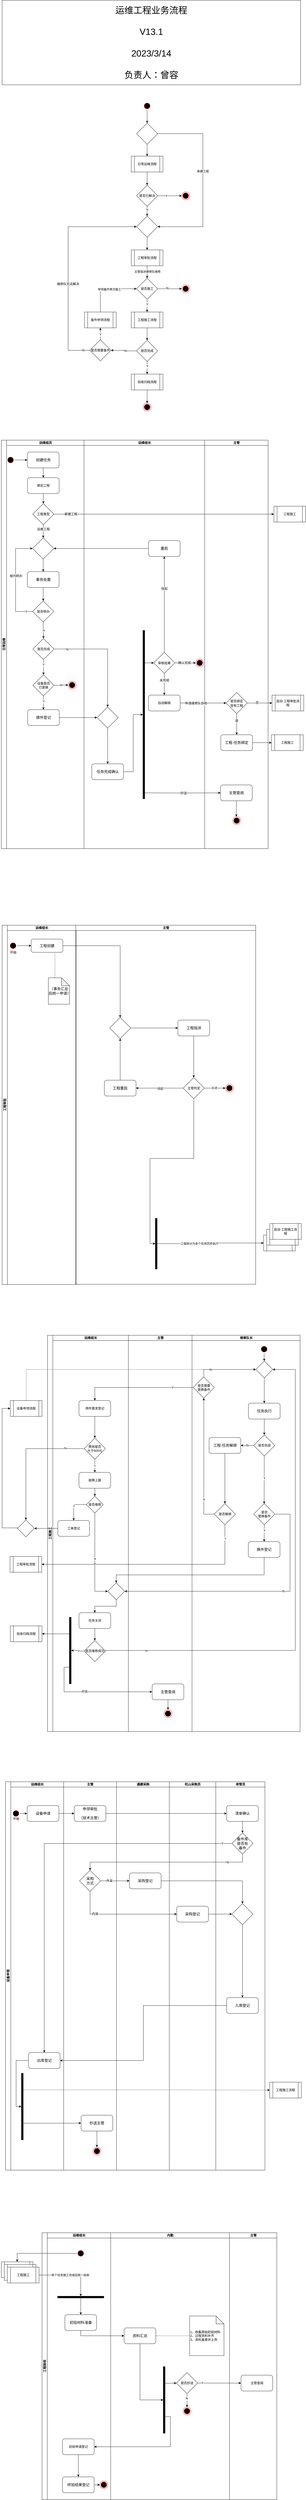<mxfile pages="1" version="11.2.4" type="device"><diagram id="fOsPcT85PR0LQ4CW3jOL" name="第 1 页"><mxGraphModel dx="5182" dy="3302" grid="1" gridSize="10" guides="1" tooltips="1" connect="1" arrows="1" fold="1" page="1" pageScale="1" pageWidth="1169" pageHeight="1654" math="0" shadow="0"><root><mxCell id="0"/><mxCell id="1" parent="0"/><mxCell id="3XUQ74DhUt3mLjIfYGAt-146" value="运维工程业务流程&lt;br style=&quot;font-size: 34px&quot;&gt;&lt;br style=&quot;font-size: 34px&quot;&gt;V13.1&lt;br style=&quot;font-size: 34px&quot;&gt;&lt;br style=&quot;font-size: 34px&quot;&gt;2023/3/14&lt;br style=&quot;font-size: 34px&quot;&gt;&lt;br style=&quot;font-size: 34px&quot;&gt;负责人：曾容" style="text;html=1;fillColor=none;align=center;verticalAlign=middle;whiteSpace=wrap;rounded=0;fontSize=34;strokeColor=#000000;" parent="1" vertex="1"><mxGeometry x="-2320" y="-1630" width="1130" height="320" as="geometry"/></mxCell><mxCell id="lYQrMS31_OcfQuG8I34R-34" value="日常运维" style="swimlane;html=1;childLayout=stackLayout;resizeParent=1;resizeParentMax=0;startSize=20;horizontal=0;horizontalStack=1;" parent="1" vertex="1"><mxGeometry x="-2323" y="35" width="770" height="1546" as="geometry"><mxRectangle x="-783" y="40" width="50" height="40" as="alternateBounds"/></mxGeometry></mxCell><mxCell id="Se2aXzPuXORj6xPES_VB-439" style="edgeStyle=orthogonalEdgeStyle;rounded=0;orthogonalLoop=1;jettySize=auto;html=1;exitX=1;exitY=0.5;exitDx=0;exitDy=0;entryX=0;entryY=0.5;entryDx=0;entryDy=0;startArrow=none;startFill=0;endArrow=classic;endFill=1;" parent="lYQrMS31_OcfQuG8I34R-34" source="lYQrMS31_OcfQuG8I34R-41" target="Se2aXzPuXORj6xPES_VB-437" edge="1"><mxGeometry relative="1" as="geometry"/></mxCell><mxCell id="lYQrMS31_OcfQuG8I34R-35" value="运维组员" style="swimlane;html=1;startSize=20;" parent="lYQrMS31_OcfQuG8I34R-34" vertex="1"><mxGeometry x="20" width="293" height="1546" as="geometry"/></mxCell><mxCell id="7-EOvsGcp8kqCWhqBEug-2" style="edgeStyle=orthogonalEdgeStyle;rounded=0;orthogonalLoop=1;jettySize=auto;html=1;exitX=0.5;exitY=1;exitDx=0;exitDy=0;entryX=0.5;entryY=0;entryDx=0;entryDy=0;" edge="1" parent="lYQrMS31_OcfQuG8I34R-35" source="lYQrMS31_OcfQuG8I34R-4" target="7-EOvsGcp8kqCWhqBEug-1"><mxGeometry relative="1" as="geometry"/></mxCell><mxCell id="lYQrMS31_OcfQuG8I34R-4" value="创建任务" style="rounded=1;whiteSpace=wrap;html=1;fontSize=14;flipV=1;" parent="lYQrMS31_OcfQuG8I34R-35" vertex="1"><mxGeometry x="78.5" y="45" width="120" height="60" as="geometry"/></mxCell><mxCell id="lYQrMS31_OcfQuG8I34R-41" value="换件登记" style="rounded=1;whiteSpace=wrap;html=1;fontSize=14;" parent="lYQrMS31_OcfQuG8I34R-35" vertex="1"><mxGeometry x="79.5" y="1020" width="120" height="60" as="geometry"/></mxCell><mxCell id="SqAY9G61aTFwLvBZJWH1-61" style="edgeStyle=orthogonalEdgeStyle;rounded=0;orthogonalLoop=1;jettySize=auto;html=1;exitX=0;exitY=0.5;exitDx=0;exitDy=0;entryX=0;entryY=0.5;entryDx=0;entryDy=0;" parent="lYQrMS31_OcfQuG8I34R-35" source="SqAY9G61aTFwLvBZJWH1-60" target="KoyBMfNr6_sSZ90mq-GE-6" edge="1"><mxGeometry relative="1" as="geometry"><Array as="points"><mxPoint x="34" y="649"/><mxPoint x="34" y="410"/></Array></mxGeometry></mxCell><mxCell id="SqAY9G61aTFwLvBZJWH1-64" value="Y" style="text;html=1;resizable=0;points=[];align=center;verticalAlign=middle;labelBackgroundColor=#ffffff;" parent="SqAY9G61aTFwLvBZJWH1-61" vertex="1" connectable="0"><mxGeometry x="-0.773" y="1" relative="1" as="geometry"><mxPoint x="17" y="-1" as="offset"/></mxGeometry></mxCell><mxCell id="Koe94mWbzpBeJWD9cVaN-43" value="组内转办" style="text;html=1;resizable=0;points=[];align=center;verticalAlign=middle;labelBackgroundColor=#ffffff;" parent="SqAY9G61aTFwLvBZJWH1-61" vertex="1" connectable="0"><mxGeometry x="0.085" y="-1" relative="1" as="geometry"><mxPoint as="offset"/></mxGeometry></mxCell><mxCell id="SqAY9G61aTFwLvBZJWH1-62" style="edgeStyle=orthogonalEdgeStyle;rounded=0;orthogonalLoop=1;jettySize=auto;html=1;exitX=0.5;exitY=1;exitDx=0;exitDy=0;" parent="lYQrMS31_OcfQuG8I34R-35" source="hHYIyUNy3XjSxletRJ-e-6" target="SqAY9G61aTFwLvBZJWH1-60" edge="1"><mxGeometry relative="1" as="geometry"/></mxCell><mxCell id="hHYIyUNy3XjSxletRJ-e-6" value="事务处置" style="rounded=1;whiteSpace=wrap;html=1;fontSize=14;flipV=1;" parent="lYQrMS31_OcfQuG8I34R-35" vertex="1"><mxGeometry x="78.5" y="497.5" width="120" height="60" as="geometry"/></mxCell><mxCell id="Se2aXzPuXORj6xPES_VB-458" style="edgeStyle=orthogonalEdgeStyle;rounded=0;orthogonalLoop=1;jettySize=auto;html=1;exitX=0.5;exitY=1;exitDx=0;exitDy=0;entryX=0.5;entryY=0;entryDx=0;entryDy=0;startArrow=none;startFill=0;endArrow=classic;endFill=1;" parent="lYQrMS31_OcfQuG8I34R-35" source="Q1MB9fA-SDZlJ-JLt12_-19" target="lYQrMS31_OcfQuG8I34R-41" edge="1"><mxGeometry relative="1" as="geometry"/></mxCell><mxCell id="Se2aXzPuXORj6xPES_VB-459" value="Y" style="text;html=1;resizable=0;points=[];align=center;verticalAlign=middle;labelBackgroundColor=#ffffff;" parent="Se2aXzPuXORj6xPES_VB-458" vertex="1" connectable="0"><mxGeometry x="-0.215" relative="1" as="geometry"><mxPoint as="offset"/></mxGeometry></mxCell><mxCell id="Q1MB9fA-SDZlJ-JLt12_-19" value="设备是否&lt;br&gt;已更换" style="rhombus;whiteSpace=wrap;html=1;" parent="lYQrMS31_OcfQuG8I34R-35" vertex="1"><mxGeometry x="99.5" y="888" width="80" height="80" as="geometry"/></mxCell><mxCell id="FpfPdHv6FfJIUGJSiTjl-57" style="edgeStyle=none;rounded=0;orthogonalLoop=1;jettySize=auto;html=1;exitX=0.5;exitY=1;exitDx=0;exitDy=0;entryX=0.5;entryY=0;entryDx=0;entryDy=0;" parent="lYQrMS31_OcfQuG8I34R-35" source="Se2aXzPuXORj6xPES_VB-426" target="Q1MB9fA-SDZlJ-JLt12_-19" edge="1"><mxGeometry relative="1" as="geometry"/></mxCell><mxCell id="FpfPdHv6FfJIUGJSiTjl-58" value="Y" style="text;html=1;resizable=0;points=[];align=center;verticalAlign=middle;labelBackgroundColor=#ffffff;" parent="FpfPdHv6FfJIUGJSiTjl-57" vertex="1" connectable="0"><mxGeometry x="-0.368" y="1" relative="1" as="geometry"><mxPoint x="-1" y="1" as="offset"/></mxGeometry></mxCell><mxCell id="Se2aXzPuXORj6xPES_VB-426" value="是否完成" style="rhombus;whiteSpace=wrap;html=1;flipV=1;" parent="lYQrMS31_OcfQuG8I34R-35" vertex="1"><mxGeometry x="99.5" y="750.5" width="80" height="80" as="geometry"/></mxCell><mxCell id="lYQrMS31_OcfQuG8I34R-442" value="" style="group" parent="lYQrMS31_OcfQuG8I34R-35" vertex="1" connectable="0"><mxGeometry x="-5" y="40" width="50" height="50" as="geometry"/></mxCell><mxCell id="lYQrMS31_OcfQuG8I34R-33" value="" style="ellipse;html=1;shape=startState;fillColor=#000000;strokeColor=#ff0000;fontSize=14;rotation=-90;" parent="lYQrMS31_OcfQuG8I34R-442" vertex="1"><mxGeometry x="5" y="20" width="30" height="30" as="geometry"/></mxCell><mxCell id="2_Vd6ItG3U74JxhfrlNu-18" style="edgeStyle=orthogonalEdgeStyle;rounded=0;orthogonalLoop=1;jettySize=auto;html=1;exitX=0.5;exitY=1;exitDx=0;exitDy=0;entryX=0;entryY=0.5;entryDx=0;entryDy=0;" parent="lYQrMS31_OcfQuG8I34R-35" source="lYQrMS31_OcfQuG8I34R-33" target="lYQrMS31_OcfQuG8I34R-4" edge="1"><mxGeometry relative="1" as="geometry"/></mxCell><mxCell id="KoyBMfNr6_sSZ90mq-GE-6" value="" style="rhombus;whiteSpace=wrap;html=1;" parent="lYQrMS31_OcfQuG8I34R-35" vertex="1"><mxGeometry x="98.5" y="370" width="80" height="80" as="geometry"/></mxCell><mxCell id="KoyBMfNr6_sSZ90mq-GE-9" value="" style="endArrow=classic;html=1;exitX=0.5;exitY=1;exitDx=0;exitDy=0;entryX=0.5;entryY=0;entryDx=0;entryDy=0;edgeStyle=orthogonalEdgeStyle;" parent="lYQrMS31_OcfQuG8I34R-35" source="KoyBMfNr6_sSZ90mq-GE-6" target="hHYIyUNy3XjSxletRJ-e-6" edge="1"><mxGeometry width="50" height="50" relative="1" as="geometry"><mxPoint x="223" y="632.5" as="sourcePoint"/><mxPoint x="273" y="582.5" as="targetPoint"/></mxGeometry></mxCell><mxCell id="Se2aXzPuXORj6xPES_VB-441" value="" style="ellipse;html=1;shape=endState;fillColor=#000000;strokeColor=#ff0000;fontSize=14;" parent="lYQrMS31_OcfQuG8I34R-35" vertex="1"><mxGeometry x="233" y="912" width="30" height="30" as="geometry"/></mxCell><mxCell id="Se2aXzPuXORj6xPES_VB-442" value="N" style="edgeStyle=orthogonalEdgeStyle;rounded=0;orthogonalLoop=1;jettySize=auto;html=1;exitX=1;exitY=0.5;exitDx=0;exitDy=0;entryX=0;entryY=0.5;entryDx=0;entryDy=0;startArrow=none;startFill=0;endArrow=classic;endFill=1;" parent="lYQrMS31_OcfQuG8I34R-35" source="Q1MB9fA-SDZlJ-JLt12_-19" target="Se2aXzPuXORj6xPES_VB-441" edge="1"><mxGeometry relative="1" as="geometry"/></mxCell><mxCell id="SqAY9G61aTFwLvBZJWH1-63" value="N" style="edgeStyle=orthogonalEdgeStyle;rounded=0;orthogonalLoop=1;jettySize=auto;html=1;exitX=0.5;exitY=1;exitDx=0;exitDy=0;" parent="lYQrMS31_OcfQuG8I34R-35" source="SqAY9G61aTFwLvBZJWH1-60" target="Se2aXzPuXORj6xPES_VB-426" edge="1"><mxGeometry x="0.009" relative="1" as="geometry"><mxPoint as="offset"/></mxGeometry></mxCell><mxCell id="SqAY9G61aTFwLvBZJWH1-60" value="是否转办" style="rhombus;whiteSpace=wrap;html=1;flipV=1;" parent="lYQrMS31_OcfQuG8I34R-35" vertex="1"><mxGeometry x="98.5" y="608.5" width="80" height="80" as="geometry"/></mxCell><mxCell id="7-EOvsGcp8kqCWhqBEug-5" style="edgeStyle=orthogonalEdgeStyle;rounded=0;orthogonalLoop=1;jettySize=auto;html=1;exitX=0.5;exitY=1;exitDx=0;exitDy=0;entryX=0.5;entryY=0;entryDx=0;entryDy=0;" edge="1" parent="lYQrMS31_OcfQuG8I34R-35" source="7-EOvsGcp8kqCWhqBEug-1" target="7-EOvsGcp8kqCWhqBEug-4"><mxGeometry relative="1" as="geometry"/></mxCell><mxCell id="7-EOvsGcp8kqCWhqBEug-1" value="绑定工程" style="rounded=1;whiteSpace=wrap;html=1;" vertex="1" parent="lYQrMS31_OcfQuG8I34R-35"><mxGeometry x="79" y="142" width="120" height="60" as="geometry"/></mxCell><mxCell id="7-EOvsGcp8kqCWhqBEug-6" style="edgeStyle=orthogonalEdgeStyle;rounded=0;orthogonalLoop=1;jettySize=auto;html=1;exitX=0.5;exitY=1;exitDx=0;exitDy=0;entryX=0.5;entryY=0;entryDx=0;entryDy=0;" edge="1" parent="lYQrMS31_OcfQuG8I34R-35" source="7-EOvsGcp8kqCWhqBEug-4" target="KoyBMfNr6_sSZ90mq-GE-6"><mxGeometry relative="1" as="geometry"/></mxCell><mxCell id="7-EOvsGcp8kqCWhqBEug-7" value="运维工程" style="text;html=1;resizable=0;points=[];align=center;verticalAlign=middle;labelBackgroundColor=#ffffff;" vertex="1" connectable="0" parent="7-EOvsGcp8kqCWhqBEug-6"><mxGeometry x="-0.323" relative="1" as="geometry"><mxPoint as="offset"/></mxGeometry></mxCell><mxCell id="7-EOvsGcp8kqCWhqBEug-4" value="工程类型" style="rhombus;whiteSpace=wrap;html=1;" vertex="1" parent="lYQrMS31_OcfQuG8I34R-35"><mxGeometry x="99" y="240" width="80" height="80" as="geometry"/></mxCell><mxCell id="E_qY2f2OISu2gsQIw7-9-42" style="edgeStyle=orthogonalEdgeStyle;rounded=0;orthogonalLoop=1;jettySize=auto;html=1;exitX=0;exitY=0.5;exitDx=0;exitDy=0;entryX=1;entryY=0.5;entryDx=0;entryDy=0;" parent="lYQrMS31_OcfQuG8I34R-34" source="E_qY2f2OISu2gsQIw7-9-35" target="KoyBMfNr6_sSZ90mq-GE-6" edge="1"><mxGeometry relative="1" as="geometry"><mxPoint x="503" y="499.5" as="targetPoint"/></mxGeometry></mxCell><mxCell id="lYQrMS31_OcfQuG8I34R-36" value="运维组长" style="swimlane;html=1;startSize=20;" parent="lYQrMS31_OcfQuG8I34R-34" vertex="1"><mxGeometry x="313" width="457" height="1546" as="geometry"/></mxCell><mxCell id="SqAY9G61aTFwLvBZJWH1-56" style="edgeStyle=orthogonalEdgeStyle;rounded=0;orthogonalLoop=1;jettySize=auto;html=1;exitX=1;exitY=0.5;exitDx=0;exitDy=0;entryX=0;entryY=0.5;entryDx=0;entryDy=0;" parent="lYQrMS31_OcfQuG8I34R-36" source="lYQrMS31_OcfQuG8I34R-51" target="SqAY9G61aTFwLvBZJWH1-55" edge="1"><mxGeometry relative="1" as="geometry"/></mxCell><mxCell id="lYQrMS31_OcfQuG8I34R-51" value="任务完成确认" style="rounded=1;whiteSpace=wrap;html=1;fontSize=14;flipV=1;" parent="lYQrMS31_OcfQuG8I34R-36" vertex="1"><mxGeometry x="29.5" y="1225" width="120" height="60" as="geometry"/></mxCell><mxCell id="Se2aXzPuXORj6xPES_VB-440" style="edgeStyle=orthogonalEdgeStyle;rounded=0;orthogonalLoop=1;jettySize=auto;html=1;exitX=0.5;exitY=1;exitDx=0;exitDy=0;startArrow=none;startFill=0;endArrow=classic;endFill=1;" parent="lYQrMS31_OcfQuG8I34R-36" source="Se2aXzPuXORj6xPES_VB-437" target="lYQrMS31_OcfQuG8I34R-51" edge="1"><mxGeometry relative="1" as="geometry"/></mxCell><mxCell id="Se2aXzPuXORj6xPES_VB-437" value="" style="rhombus;whiteSpace=wrap;html=1;flipV=1;" parent="lYQrMS31_OcfQuG8I34R-36" vertex="1"><mxGeometry x="49.5" y="1010" width="80" height="80" as="geometry"/></mxCell><mxCell id="E_qY2f2OISu2gsQIw7-9-35" value="重启" style="rounded=1;whiteSpace=wrap;html=1;fontSize=14;flipV=1;" parent="lYQrMS31_OcfQuG8I34R-36" vertex="1"><mxGeometry x="244" y="380" width="120" height="60" as="geometry"/></mxCell><mxCell id="7-EOvsGcp8kqCWhqBEug-13" style="edgeStyle=orthogonalEdgeStyle;rounded=0;orthogonalLoop=1;jettySize=auto;html=1;exitX=1;exitY=0.5;exitDx=0;exitDy=0;entryX=0;entryY=0.5;entryDx=0;entryDy=0;" edge="1" parent="lYQrMS31_OcfQuG8I34R-36" source="hHYIyUNy3XjSxletRJ-e-74" target="7-EOvsGcp8kqCWhqBEug-12"><mxGeometry relative="1" as="geometry"/></mxCell><mxCell id="7-EOvsGcp8kqCWhqBEug-14" value="确认完成" style="text;html=1;resizable=0;points=[];align=center;verticalAlign=middle;labelBackgroundColor=#ffffff;" vertex="1" connectable="0" parent="7-EOvsGcp8kqCWhqBEug-13"><mxGeometry x="-0.327" relative="1" as="geometry"><mxPoint x="9.5" as="offset"/></mxGeometry></mxCell><mxCell id="7-EOvsGcp8kqCWhqBEug-16" style="edgeStyle=orthogonalEdgeStyle;rounded=0;orthogonalLoop=1;jettySize=auto;html=1;exitX=0.5;exitY=1;exitDx=0;exitDy=0;entryX=0.5;entryY=0;entryDx=0;entryDy=0;" edge="1" parent="lYQrMS31_OcfQuG8I34R-36" source="hHYIyUNy3XjSxletRJ-e-74" target="7-EOvsGcp8kqCWhqBEug-15"><mxGeometry relative="1" as="geometry"/></mxCell><mxCell id="7-EOvsGcp8kqCWhqBEug-19" value="未完成" style="text;html=1;resizable=0;points=[];align=center;verticalAlign=middle;labelBackgroundColor=#ffffff;" vertex="1" connectable="0" parent="7-EOvsGcp8kqCWhqBEug-16"><mxGeometry x="-0.374" relative="1" as="geometry"><mxPoint as="offset"/></mxGeometry></mxCell><mxCell id="hHYIyUNy3XjSxletRJ-e-74" value="&lt;font style=&quot;font-size: 12px&quot;&gt;审核结果&lt;br&gt;&lt;/font&gt;" style="rhombus;whiteSpace=wrap;html=1;fontSize=14;" parent="lYQrMS31_OcfQuG8I34R-36" vertex="1"><mxGeometry x="264" y="803" width="80" height="80" as="geometry"/></mxCell><mxCell id="SqAY9G61aTFwLvBZJWH1-29" style="edgeStyle=orthogonalEdgeStyle;rounded=0;orthogonalLoop=1;jettySize=auto;html=1;exitX=0.5;exitY=0;exitDx=0;exitDy=0;" parent="lYQrMS31_OcfQuG8I34R-36" source="hHYIyUNy3XjSxletRJ-e-74" target="E_qY2f2OISu2gsQIw7-9-35" edge="1"><mxGeometry relative="1" as="geometry"><mxPoint x="504.241" y="1025.069" as="sourcePoint"/><mxPoint x="175.571" y="789.714" as="targetPoint"/></mxGeometry></mxCell><mxCell id="SqAY9G61aTFwLvBZJWH1-32" value="挂起" style="text;html=1;resizable=0;points=[];align=center;verticalAlign=middle;labelBackgroundColor=#ffffff;" parent="SqAY9G61aTFwLvBZJWH1-29" vertex="1" connectable="0"><mxGeometry x="-0.701" relative="1" as="geometry"><mxPoint y="-187" as="offset"/></mxGeometry></mxCell><mxCell id="Iz6AnFDDQuVfV3KFY0bs-21" style="edgeStyle=orthogonalEdgeStyle;rounded=0;orthogonalLoop=1;jettySize=auto;html=1;exitX=1;exitY=0.25;exitDx=0;exitDy=0;entryX=0;entryY=0.5;entryDx=0;entryDy=0;endArrow=classic;endFill=1;" parent="lYQrMS31_OcfQuG8I34R-36" target="hHYIyUNy3XjSxletRJ-e-74" edge="1"><mxGeometry relative="1" as="geometry"><mxPoint x="230" y="843" as="sourcePoint"/></mxGeometry></mxCell><mxCell id="SqAY9G61aTFwLvBZJWH1-55" value="" style="rounded=0;whiteSpace=wrap;html=1;fillColor=#000000;" parent="lYQrMS31_OcfQuG8I34R-36" vertex="1"><mxGeometry x="223" y="720" width="7" height="637.5" as="geometry"/></mxCell><mxCell id="7-EOvsGcp8kqCWhqBEug-12" value="" style="ellipse;html=1;shape=endState;fillColor=#000000;strokeColor=#ff0000;" vertex="1" parent="lYQrMS31_OcfQuG8I34R-36"><mxGeometry x="423" y="828" width="30" height="30" as="geometry"/></mxCell><mxCell id="7-EOvsGcp8kqCWhqBEug-15" value="自动解绑" style="rounded=1;whiteSpace=wrap;html=1;" vertex="1" parent="lYQrMS31_OcfQuG8I34R-36"><mxGeometry x="244" y="965" width="120" height="60" as="geometry"/></mxCell><mxCell id="FpfPdHv6FfJIUGJSiTjl-59" style="edgeStyle=orthogonalEdgeStyle;rounded=0;orthogonalLoop=1;jettySize=auto;html=1;exitX=1;exitY=0.5;exitDx=0;exitDy=0;entryX=0.5;entryY=0;entryDx=0;entryDy=0;" parent="lYQrMS31_OcfQuG8I34R-34" source="Se2aXzPuXORj6xPES_VB-426" target="Se2aXzPuXORj6xPES_VB-437" edge="1"><mxGeometry relative="1" as="geometry"><mxPoint x="476" y="591" as="targetPoint"/></mxGeometry></mxCell><mxCell id="FpfPdHv6FfJIUGJSiTjl-60" value="N" style="text;html=1;resizable=0;points=[];align=center;verticalAlign=middle;labelBackgroundColor=#ffffff;" parent="FpfPdHv6FfJIUGJSiTjl-59" vertex="1" connectable="0"><mxGeometry x="-0.768" y="-1" relative="1" as="geometry"><mxPoint as="offset"/></mxGeometry></mxCell><mxCell id="lYQrMS31_OcfQuG8I34R-71" value="工程审批" style="swimlane;html=1;childLayout=stackLayout;resizeParent=1;resizeParentMax=0;startSize=20;horizontal=0;horizontalStack=1;" parent="1" vertex="1"><mxGeometry x="-2320" y="1871" width="280" height="1360" as="geometry"><mxRectangle x="-783" y="40" width="50" height="40" as="alternateBounds"/></mxGeometry></mxCell><mxCell id="lYQrMS31_OcfQuG8I34R-72" value="运维组长" style="swimlane;html=1;startSize=20;" parent="lYQrMS31_OcfQuG8I34R-71" vertex="1"><mxGeometry x="20" width="260" height="1360" as="geometry"/></mxCell><mxCell id="lYQrMS31_OcfQuG8I34R-100" value="工程创建" style="rounded=1;whiteSpace=wrap;html=1;fontSize=14;" parent="lYQrMS31_OcfQuG8I34R-72" vertex="1"><mxGeometry x="90" y="52.5" width="120" height="50" as="geometry"/></mxCell><mxCell id="hHYIyUNy3XjSxletRJ-e-82" style="rounded=0;orthogonalLoop=1;jettySize=auto;html=1;exitX=0;exitY=0;exitDx=25;exitDy=0;exitPerimeter=0;entryX=0.75;entryY=1;entryDx=0;entryDy=0;dashed=1;endArrow=none;endFill=0;" parent="lYQrMS31_OcfQuG8I34R-72" source="hHYIyUNy3XjSxletRJ-e-81" target="lYQrMS31_OcfQuG8I34R-100" edge="1"><mxGeometry relative="1" as="geometry"/></mxCell><mxCell id="hHYIyUNy3XjSxletRJ-e-81" value="&lt;span style=&quot;font-size: 14px&quot;&gt;（事务汇总后统一申请）&lt;/span&gt;" style="shape=note;whiteSpace=wrap;html=1;backgroundOutline=1;darkOpacity=0.05;" parent="lYQrMS31_OcfQuG8I34R-72" vertex="1"><mxGeometry x="155" y="199" width="80" height="100" as="geometry"/></mxCell><mxCell id="lYQrMS31_OcfQuG8I34R-130" value="" style="group" parent="lYQrMS31_OcfQuG8I34R-72" vertex="1" connectable="0"><mxGeometry x="1.5" y="62.5" width="40" height="50" as="geometry"/></mxCell><mxCell id="lYQrMS31_OcfQuG8I34R-127" value="" style="ellipse;html=1;shape=startState;fillColor=#000000;strokeColor=#ff0000;fontSize=14;rotation=-90;" parent="lYQrMS31_OcfQuG8I34R-130" vertex="1"><mxGeometry x="5" width="30" height="30" as="geometry"/></mxCell><mxCell id="lYQrMS31_OcfQuG8I34R-128" value="开始" style="text;html=1;strokeColor=none;fillColor=none;align=center;verticalAlign=middle;whiteSpace=wrap;rounded=0;" parent="lYQrMS31_OcfQuG8I34R-130" vertex="1"><mxGeometry y="30" width="40" height="20" as="geometry"/></mxCell><mxCell id="E_qY2f2OISu2gsQIw7-9-51" style="edgeStyle=orthogonalEdgeStyle;rounded=0;orthogonalLoop=1;jettySize=auto;html=1;entryX=0;entryY=0.5;entryDx=0;entryDy=0;" parent="lYQrMS31_OcfQuG8I34R-72" source="lYQrMS31_OcfQuG8I34R-127" target="lYQrMS31_OcfQuG8I34R-100" edge="1"><mxGeometry relative="1" as="geometry"/></mxCell><mxCell id="lYQrMS31_OcfQuG8I34R-215" value="工程施工" style="swimlane;html=1;childLayout=stackLayout;resizeParent=1;resizeParentMax=0;startSize=20;horizontal=0;horizontalStack=1;" parent="1" vertex="1"><mxGeometry x="-2148" y="3423" width="306" height="1500" as="geometry"><mxRectangle x="-783" y="40" width="50" height="40" as="alternateBounds"/></mxGeometry></mxCell><mxCell id="lYQrMS31_OcfQuG8I34R-216" value="运维组长" style="swimlane;html=1;startSize=20;" parent="lYQrMS31_OcfQuG8I34R-215" vertex="1"><mxGeometry x="20" width="286" height="1500" as="geometry"/></mxCell><mxCell id="xe-LGXD0ODaqtJVbUEPJ-12" style="edgeStyle=orthogonalEdgeStyle;rounded=0;orthogonalLoop=1;jettySize=auto;html=1;exitX=0.5;exitY=1;exitDx=0;exitDy=0;" parent="lYQrMS31_OcfQuG8I34R-216" source="wE-85vzHd2EELC8enSzp-110" target="xe-LGXD0ODaqtJVbUEPJ-11" edge="1"><mxGeometry relative="1" as="geometry"/></mxCell><mxCell id="wE-85vzHd2EELC8enSzp-110" value="故障上报" style="rounded=1;whiteSpace=wrap;html=1;" parent="lYQrMS31_OcfQuG8I34R-216" vertex="1"><mxGeometry x="99" y="519" width="120" height="60" as="geometry"/></mxCell><mxCell id="Iz6AnFDDQuVfV3KFY0bs-34" value="工单登记" style="rounded=1;whiteSpace=wrap;html=1;" parent="lYQrMS31_OcfQuG8I34R-216" vertex="1"><mxGeometry x="19" y="701" width="120" height="60" as="geometry"/></mxCell><mxCell id="wE-85vzHd2EELC8enSzp-106" value="费用是否&lt;br&gt;大于600元" style="rhombus;whiteSpace=wrap;html=1;" parent="lYQrMS31_OcfQuG8I34R-216" vertex="1"><mxGeometry x="119" y="389" width="80" height="80" as="geometry"/></mxCell><mxCell id="wE-85vzHd2EELC8enSzp-111" value="Y" style="edgeStyle=orthogonalEdgeStyle;rounded=0;orthogonalLoop=1;jettySize=auto;html=1;exitX=0.5;exitY=1;exitDx=0;exitDy=0;" parent="lYQrMS31_OcfQuG8I34R-216" source="wE-85vzHd2EELC8enSzp-106" target="wE-85vzHd2EELC8enSzp-110" edge="1"><mxGeometry relative="1" as="geometry"/></mxCell><mxCell id="ZjXSMuOkXG25a1pMDkCl-28" style="edgeStyle=orthogonalEdgeStyle;rounded=0;orthogonalLoop=1;jettySize=auto;html=1;exitX=0.5;exitY=1;exitDx=0;exitDy=0;" parent="lYQrMS31_OcfQuG8I34R-216" source="ZjXSMuOkXG25a1pMDkCl-20" target="ZjXSMuOkXG25a1pMDkCl-24" edge="1"><mxGeometry relative="1" as="geometry"/></mxCell><mxCell id="ZjXSMuOkXG25a1pMDkCl-20" value="任务关闭" style="rounded=1;whiteSpace=wrap;html=1;" parent="lYQrMS31_OcfQuG8I34R-216" vertex="1"><mxGeometry x="99" y="1050" width="120" height="60" as="geometry"/></mxCell><mxCell id="ZjXSMuOkXG25a1pMDkCl-24" value="是否维修成功" style="rhombus;whiteSpace=wrap;html=1;" parent="lYQrMS31_OcfQuG8I34R-216" vertex="1"><mxGeometry x="119" y="1155.25" width="80" height="80" as="geometry"/></mxCell><mxCell id="xe-LGXD0ODaqtJVbUEPJ-10" style="edgeStyle=orthogonalEdgeStyle;rounded=0;orthogonalLoop=1;jettySize=auto;html=1;exitX=0.5;exitY=1;exitDx=0;exitDy=0;" parent="lYQrMS31_OcfQuG8I34R-216" source="xe-LGXD0ODaqtJVbUEPJ-9" target="wE-85vzHd2EELC8enSzp-106" edge="1"><mxGeometry relative="1" as="geometry"/></mxCell><mxCell id="xe-LGXD0ODaqtJVbUEPJ-9" value="用件需求登记" style="rounded=1;whiteSpace=wrap;html=1;" parent="lYQrMS31_OcfQuG8I34R-216" vertex="1"><mxGeometry x="99" y="247" width="120" height="60" as="geometry"/></mxCell><mxCell id="xe-LGXD0ODaqtJVbUEPJ-13" value="Y" style="edgeStyle=orthogonalEdgeStyle;rounded=0;orthogonalLoop=1;jettySize=auto;html=1;exitX=0;exitY=0.5;exitDx=0;exitDy=0;" parent="lYQrMS31_OcfQuG8I34R-216" source="xe-LGXD0ODaqtJVbUEPJ-11" target="Iz6AnFDDQuVfV3KFY0bs-34" edge="1"><mxGeometry relative="1" as="geometry"/></mxCell><mxCell id="xe-LGXD0ODaqtJVbUEPJ-18" value="N" style="edgeStyle=orthogonalEdgeStyle;rounded=0;orthogonalLoop=1;jettySize=auto;html=1;exitX=0.5;exitY=1;exitDx=0;exitDy=0;entryX=0;entryY=0.5;entryDx=0;entryDy=0;" parent="lYQrMS31_OcfQuG8I34R-216" source="xe-LGXD0ODaqtJVbUEPJ-11" target="Iz6AnFDDQuVfV3KFY0bs-58" edge="1"><mxGeometry relative="1" as="geometry"><Array as="points"><mxPoint x="159" y="969"/></Array></mxGeometry></mxCell><mxCell id="xe-LGXD0ODaqtJVbUEPJ-11" value="是否维修" style="rhombus;whiteSpace=wrap;html=1;" parent="lYQrMS31_OcfQuG8I34R-216" vertex="1"><mxGeometry x="127" y="609" width="64" height="64" as="geometry"/></mxCell><mxCell id="xe-LGXD0ODaqtJVbUEPJ-17" style="edgeStyle=orthogonalEdgeStyle;rounded=0;orthogonalLoop=1;jettySize=auto;html=1;exitX=0.5;exitY=1;exitDx=0;exitDy=0;" parent="lYQrMS31_OcfQuG8I34R-216" source="Iz6AnFDDQuVfV3KFY0bs-58" target="ZjXSMuOkXG25a1pMDkCl-20" edge="1"><mxGeometry relative="1" as="geometry"/></mxCell><mxCell id="Iz6AnFDDQuVfV3KFY0bs-58" value="" style="rhombus;whiteSpace=wrap;html=1;flipV=1;" parent="lYQrMS31_OcfQuG8I34R-216" vertex="1"><mxGeometry x="208" y="937" width="64" height="64" as="geometry"/></mxCell><mxCell id="lYQrMS31_OcfQuG8I34R-305" value="设备申领" style="swimlane;html=1;childLayout=stackLayout;resizeParent=1;resizeParentMax=0;startSize=20;horizontal=0;horizontalStack=1;" parent="1" vertex="1"><mxGeometry x="-2307" y="5113" width="620" height="1470" as="geometry"><mxRectangle x="-783" y="40" width="50" height="40" as="alternateBounds"/></mxGeometry></mxCell><mxCell id="lYQrMS31_OcfQuG8I34R-306" value="运维组长" style="swimlane;html=1;startSize=20;" parent="lYQrMS31_OcfQuG8I34R-305" vertex="1"><mxGeometry x="20" width="200" height="1470" as="geometry"/></mxCell><mxCell id="lYQrMS31_OcfQuG8I34R-335" value="设备申请" style="rounded=1;whiteSpace=wrap;html=1;fontSize=14;" parent="lYQrMS31_OcfQuG8I34R-306" vertex="1"><mxGeometry x="62" y="90" width="120" height="60" as="geometry"/></mxCell><mxCell id="lYQrMS31_OcfQuG8I34R-351" value="出库登记" style="rounded=1;whiteSpace=wrap;html=1;fontSize=14;" parent="lYQrMS31_OcfQuG8I34R-306" vertex="1"><mxGeometry x="66.5" y="1025" width="120" height="60" as="geometry"/></mxCell><mxCell id="lYQrMS31_OcfQuG8I34R-326" value="" style="group" parent="lYQrMS31_OcfQuG8I34R-306" vertex="1" connectable="0"><mxGeometry x="-0.5" y="105" width="40" height="50" as="geometry"/></mxCell><mxCell id="lYQrMS31_OcfQuG8I34R-327" value="" style="ellipse;html=1;shape=startState;fillColor=#000000;strokeColor=#ff0000;fontSize=14;rotation=-90;" parent="lYQrMS31_OcfQuG8I34R-326" vertex="1"><mxGeometry x="5" width="30" height="30" as="geometry"/></mxCell><mxCell id="lYQrMS31_OcfQuG8I34R-328" value="开始" style="text;html=1;strokeColor=none;fillColor=none;align=center;verticalAlign=middle;whiteSpace=wrap;rounded=0;" parent="lYQrMS31_OcfQuG8I34R-326" vertex="1"><mxGeometry y="25" width="40" height="20" as="geometry"/></mxCell><mxCell id="lYQrMS31_OcfQuG8I34R-308" value="主管" style="swimlane;html=1;startSize=20;" parent="lYQrMS31_OcfQuG8I34R-305" vertex="1"><mxGeometry x="220" width="200" height="1470" as="geometry"/></mxCell><mxCell id="lYQrMS31_OcfQuG8I34R-336" value="申领审批&lt;br&gt;&lt;br&gt;（技术主管）" style="rounded=1;whiteSpace=wrap;html=1;fontSize=14;" parent="lYQrMS31_OcfQuG8I34R-308" vertex="1"><mxGeometry x="40" y="90" width="120" height="60" as="geometry"/></mxCell><mxCell id="lYQrMS31_OcfQuG8I34R-357" value="抄送主管" style="rounded=1;whiteSpace=wrap;html=1;fontSize=14;" parent="lYQrMS31_OcfQuG8I34R-308" vertex="1"><mxGeometry x="66" y="1262" width="120" height="60" as="geometry"/></mxCell><mxCell id="lYQrMS31_OcfQuG8I34R-341" value="采购&lt;br&gt;方式" style="rhombus;whiteSpace=wrap;html=1;fontSize=14;" parent="lYQrMS31_OcfQuG8I34R-308" vertex="1"><mxGeometry x="60" y="335" width="80" height="80" as="geometry"/></mxCell><mxCell id="Se2aXzPuXORj6xPES_VB-168" style="edgeStyle=orthogonalEdgeStyle;rounded=0;orthogonalLoop=1;jettySize=auto;html=1;exitX=1;exitY=0.5;exitDx=0;exitDy=0;entryX=0;entryY=0.5;entryDx=0;entryDy=0;endArrow=classic;endFill=1;" parent="lYQrMS31_OcfQuG8I34R-305" source="lYQrMS31_OcfQuG8I34R-341" target="lYQrMS31_OcfQuG8I34R-340" edge="1"><mxGeometry relative="1" as="geometry"/></mxCell><mxCell id="Se2aXzPuXORj6xPES_VB-169" value="外采" style="text;html=1;resizable=0;points=[];align=center;verticalAlign=middle;labelBackgroundColor=#ffffff;" parent="Se2aXzPuXORj6xPES_VB-168" vertex="1" connectable="0"><mxGeometry x="-0.398" relative="1" as="geometry"><mxPoint as="offset"/></mxGeometry></mxCell><mxCell id="lYQrMS31_OcfQuG8I34R-316" value="通建采购" style="swimlane;html=1;startSize=20;" parent="lYQrMS31_OcfQuG8I34R-305" vertex="1"><mxGeometry x="420" width="200" height="1470" as="geometry"/></mxCell><mxCell id="lYQrMS31_OcfQuG8I34R-340" value="采购登记" style="rounded=1;whiteSpace=wrap;html=1;fontSize=14;" parent="lYQrMS31_OcfQuG8I34R-316" vertex="1"><mxGeometry x="49" y="345" width="120" height="60" as="geometry"/></mxCell><mxCell id="lYQrMS31_OcfQuG8I34R-338" style="edgeStyle=orthogonalEdgeStyle;rounded=0;orthogonalLoop=1;jettySize=auto;html=1;exitX=1;exitY=0.5;exitDx=0;exitDy=0;" parent="lYQrMS31_OcfQuG8I34R-305" source="lYQrMS31_OcfQuG8I34R-335" target="lYQrMS31_OcfQuG8I34R-336" edge="1"><mxGeometry relative="1" as="geometry"/></mxCell><mxCell id="lYQrMS31_OcfQuG8I34R-397" style="edgeStyle=orthogonalEdgeStyle;rounded=0;orthogonalLoop=1;jettySize=auto;html=1;exitX=0.5;exitY=1;exitDx=0;exitDy=0;" parent="1" source="lYQrMS31_OcfQuG8I34R-327" edge="1"><mxGeometry relative="1" as="geometry"><mxPoint x="-2225.5" y="5233" as="targetPoint"/></mxGeometry></mxCell><mxCell id="Se2aXzPuXORj6xPES_VB-144" value="旺山采购员" style="swimlane;html=1;startSize=20;" parent="1" vertex="1"><mxGeometry x="-1687" y="5113" width="176" height="1470" as="geometry"/></mxCell><mxCell id="Se2aXzPuXORj6xPES_VB-145" style="edgeStyle=orthogonalEdgeStyle;rounded=0;orthogonalLoop=1;jettySize=auto;html=1;exitX=0;exitY=0.5;exitDx=0;exitDy=0;entryX=0;entryY=0.5;entryDx=0;entryDy=0;" parent="Se2aXzPuXORj6xPES_VB-144" edge="1"><mxGeometry relative="1" as="geometry"><mxPoint x="67.5" y="379" as="sourcePoint"/></mxGeometry></mxCell><mxCell id="lYQrMS31_OcfQuG8I34R-342" value="采购登记" style="rounded=1;whiteSpace=wrap;html=1;fontSize=14;" parent="Se2aXzPuXORj6xPES_VB-144" vertex="1"><mxGeometry x="28" y="471" width="120" height="60" as="geometry"/></mxCell><mxCell id="Se2aXzPuXORj6xPES_VB-154" value="库管员" style="swimlane;html=1;startSize=20;" parent="1" vertex="1"><mxGeometry x="-1511" y="5113" width="186" height="1470" as="geometry"/></mxCell><mxCell id="lYQrMS31_OcfQuG8I34R-348" value="入库登记" style="rounded=1;whiteSpace=wrap;html=1;fontSize=14;" parent="Se2aXzPuXORj6xPES_VB-154" vertex="1"><mxGeometry x="41" y="817" width="120" height="60" as="geometry"/></mxCell><mxCell id="Se2aXzPuXORj6xPES_VB-355" style="edgeStyle=orthogonalEdgeStyle;rounded=0;orthogonalLoop=1;jettySize=auto;html=1;exitX=0.5;exitY=1;exitDx=0;exitDy=0;startArrow=none;startFill=0;endArrow=classic;endFill=1;" parent="Se2aXzPuXORj6xPES_VB-154" source="Se2aXzPuXORj6xPES_VB-354" target="lYQrMS31_OcfQuG8I34R-348" edge="1"><mxGeometry relative="1" as="geometry"/></mxCell><mxCell id="Se2aXzPuXORj6xPES_VB-354" value="" style="rhombus;whiteSpace=wrap;html=1;" parent="Se2aXzPuXORj6xPES_VB-154" vertex="1"><mxGeometry x="61" y="461" width="80" height="80" as="geometry"/></mxCell><mxCell id="E_qY2f2OISu2gsQIw7-9-54" style="edgeStyle=orthogonalEdgeStyle;rounded=0;orthogonalLoop=1;jettySize=auto;html=1;exitX=0.5;exitY=1;exitDx=0;exitDy=0;entryX=0.5;entryY=0;entryDx=0;entryDy=0;" parent="Se2aXzPuXORj6xPES_VB-154" source="E_qY2f2OISu2gsQIw7-9-52" target="lYQrMS31_OcfQuG8I34R-337" edge="1"><mxGeometry relative="1" as="geometry"/></mxCell><mxCell id="E_qY2f2OISu2gsQIw7-9-52" value="清单确认" style="rounded=1;whiteSpace=wrap;html=1;fontSize=14;" parent="Se2aXzPuXORj6xPES_VB-154" vertex="1"><mxGeometry x="41" y="90" width="120" height="60" as="geometry"/></mxCell><mxCell id="lYQrMS31_OcfQuG8I34R-337" value="备件库&lt;br&gt;是否有&lt;br&gt;备件" style="rhombus;whiteSpace=wrap;html=1;fontSize=14;" parent="Se2aXzPuXORj6xPES_VB-154" vertex="1"><mxGeometry x="61" y="193.5" width="80" height="80" as="geometry"/></mxCell><mxCell id="Se2aXzPuXORj6xPES_VB-170" style="edgeStyle=orthogonalEdgeStyle;rounded=0;orthogonalLoop=1;jettySize=auto;html=1;exitX=0.5;exitY=1;exitDx=0;exitDy=0;entryX=0;entryY=0.5;entryDx=0;entryDy=0;endArrow=classic;endFill=1;" parent="1" source="lYQrMS31_OcfQuG8I34R-341" target="lYQrMS31_OcfQuG8I34R-342" edge="1"><mxGeometry relative="1" as="geometry"/></mxCell><mxCell id="Se2aXzPuXORj6xPES_VB-171" value="内采" style="text;html=1;resizable=0;points=[];align=center;verticalAlign=middle;labelBackgroundColor=#ffffff;" parent="Se2aXzPuXORj6xPES_VB-170" vertex="1" connectable="0"><mxGeometry x="-0.496" y="1" relative="1" as="geometry"><mxPoint as="offset"/></mxGeometry></mxCell><mxCell id="Se2aXzPuXORj6xPES_VB-194" style="edgeStyle=orthogonalEdgeStyle;rounded=0;orthogonalLoop=1;jettySize=auto;html=1;exitX=0;exitY=0.5;exitDx=0;exitDy=0;entryX=1;entryY=0.5;entryDx=0;entryDy=0;endArrow=classic;endFill=1;" parent="1" source="lYQrMS31_OcfQuG8I34R-348" target="lYQrMS31_OcfQuG8I34R-351" edge="1"><mxGeometry relative="1" as="geometry"><mxPoint x="-1410" y="6070" as="sourcePoint"/></mxGeometry></mxCell><mxCell id="Se2aXzPuXORj6xPES_VB-247" value="工程施工流程" style="shape=process;whiteSpace=wrap;html=1;backgroundOutline=1;" parent="1" vertex="1"><mxGeometry x="-1307" y="6250" width="120" height="60" as="geometry"/></mxCell><mxCell id="Se2aXzPuXORj6xPES_VB-356" style="edgeStyle=orthogonalEdgeStyle;rounded=0;orthogonalLoop=1;jettySize=auto;html=1;exitX=1;exitY=0.5;exitDx=0;exitDy=0;startArrow=none;startFill=0;endArrow=classic;endFill=1;" parent="1" source="lYQrMS31_OcfQuG8I34R-342" target="Se2aXzPuXORj6xPES_VB-354" edge="1"><mxGeometry relative="1" as="geometry"/></mxCell><mxCell id="Se2aXzPuXORj6xPES_VB-357" style="edgeStyle=orthogonalEdgeStyle;rounded=0;orthogonalLoop=1;jettySize=auto;html=1;exitX=1;exitY=0.5;exitDx=0;exitDy=0;startArrow=none;startFill=0;endArrow=classic;endFill=1;entryX=0.5;entryY=0;entryDx=0;entryDy=0;" parent="1" source="lYQrMS31_OcfQuG8I34R-340" target="Se2aXzPuXORj6xPES_VB-354" edge="1"><mxGeometry relative="1" as="geometry"><mxPoint x="-1203" y="5530" as="targetPoint"/></mxGeometry></mxCell><mxCell id="LUEEZ8R0wzee1QcsF2RH-1" value="工程验收" style="swimlane;html=1;childLayout=stackLayout;resizeParent=1;resizeParentMax=0;startSize=20;horizontal=0;horizontalStack=1;" parent="1" vertex="1"><mxGeometry x="-2169" y="6820" width="710" height="1010" as="geometry"/></mxCell><mxCell id="LUEEZ8R0wzee1QcsF2RH-2" value="运维组长" style="swimlane;html=1;startSize=20;" parent="LUEEZ8R0wzee1QcsF2RH-1" vertex="1"><mxGeometry x="20" width="240" height="1010" as="geometry"/></mxCell><mxCell id="Iz6AnFDDQuVfV3KFY0bs-88" style="edgeStyle=orthogonalEdgeStyle;rounded=0;orthogonalLoop=1;jettySize=auto;html=1;exitX=1;exitY=0.5;exitDx=0;exitDy=0;endArrow=classic;endFill=1;" parent="LUEEZ8R0wzee1QcsF2RH-2" source="lYQrMS31_OcfQuG8I34R-424" target="Iz6AnFDDQuVfV3KFY0bs-87" edge="1"><mxGeometry relative="1" as="geometry"/></mxCell><mxCell id="lYQrMS31_OcfQuG8I34R-424" value="终验结果登记" style="rounded=1;whiteSpace=wrap;html=1;fontSize=14;flipV=1;" parent="LUEEZ8R0wzee1QcsF2RH-2" vertex="1"><mxGeometry x="57.5" y="924" width="120" height="60" as="geometry"/></mxCell><mxCell id="lYQrMS31_OcfQuG8I34R-415" value="初验材料准备" style="rounded=1;whiteSpace=wrap;html=1;fontSize=14;" parent="LUEEZ8R0wzee1QcsF2RH-2" vertex="1"><mxGeometry x="66.64" y="310" width="120" height="60" as="geometry"/></mxCell><mxCell id="E_qY2f2OISu2gsQIw7-9-59" value="" style="ellipse;html=1;shape=startState;fillColor=#000000;strokeColor=#ff0000;" parent="LUEEZ8R0wzee1QcsF2RH-2" vertex="1"><mxGeometry x="111.63" y="63" width="30" height="30" as="geometry"/></mxCell><mxCell id="Iz6AnFDDQuVfV3KFY0bs-83" style="edgeStyle=orthogonalEdgeStyle;rounded=0;orthogonalLoop=1;jettySize=auto;html=1;exitX=0.5;exitY=1;exitDx=0;exitDy=0;endArrow=classic;endFill=1;" parent="LUEEZ8R0wzee1QcsF2RH-2" source="10JnMuOtoub0Ctwekzsn-26" target="lYQrMS31_OcfQuG8I34R-424" edge="1"><mxGeometry relative="1" as="geometry"/></mxCell><mxCell id="10JnMuOtoub0Ctwekzsn-26" value="初验申请登记" style="rounded=1;whiteSpace=wrap;html=1;" parent="LUEEZ8R0wzee1QcsF2RH-2" vertex="1"><mxGeometry x="57.5" y="780" width="120" height="60" as="geometry"/></mxCell><mxCell id="Iz6AnFDDQuVfV3KFY0bs-87" value="" style="ellipse;html=1;shape=endState;fillColor=#000000;strokeColor=#ff0000;" parent="LUEEZ8R0wzee1QcsF2RH-2" vertex="1"><mxGeometry x="199" y="939" width="30" height="30" as="geometry"/></mxCell><mxCell id="ZjXSMuOkXG25a1pMDkCl-11" style="edgeStyle=orthogonalEdgeStyle;rounded=0;orthogonalLoop=1;jettySize=auto;html=1;exitX=1;exitY=0.5;exitDx=0;exitDy=0;" parent="LUEEZ8R0wzee1QcsF2RH-2" source="ZjXSMuOkXG25a1pMDkCl-1" target="lYQrMS31_OcfQuG8I34R-415" edge="1"><mxGeometry relative="1" as="geometry"/></mxCell><mxCell id="ZjXSMuOkXG25a1pMDkCl-1" value="" style="rounded=0;whiteSpace=wrap;html=1;fillColor=#000000;direction=south;" parent="LUEEZ8R0wzee1QcsF2RH-2" vertex="1"><mxGeometry x="39.01" y="240" width="175.25" height="7" as="geometry"/></mxCell><mxCell id="LUEEZ8R0wzee1QcsF2RH-3" value="内勤" style="swimlane;html=1;startSize=20;" parent="LUEEZ8R0wzee1QcsF2RH-1" vertex="1"><mxGeometry x="260" width="450" height="1010" as="geometry"/></mxCell><mxCell id="-lVU8Log__ldbJ7bu3pJ-18" style="edgeStyle=orthogonalEdgeStyle;rounded=0;orthogonalLoop=1;jettySize=auto;html=1;exitX=0.5;exitY=1;exitDx=0;exitDy=0;entryX=0;entryY=0.5;entryDx=0;entryDy=0;" parent="LUEEZ8R0wzee1QcsF2RH-3" source="lYQrMS31_OcfQuG8I34R-427" target="Iz6AnFDDQuVfV3KFY0bs-84" edge="1"><mxGeometry relative="1" as="geometry"/></mxCell><mxCell id="-lVU8Log__ldbJ7bu3pJ-19" style="rounded=0;orthogonalLoop=1;jettySize=auto;html=1;exitX=1;exitY=1;exitDx=0;exitDy=0;strokeColor=none;" parent="LUEEZ8R0wzee1QcsF2RH-3" source="lYQrMS31_OcfQuG8I34R-427" target="-lVU8Log__ldbJ7bu3pJ-17" edge="1"><mxGeometry relative="1" as="geometry"/></mxCell><mxCell id="-lVU8Log__ldbJ7bu3pJ-20" style="edgeStyle=none;rounded=0;orthogonalLoop=1;jettySize=auto;html=1;exitX=1;exitY=0.5;exitDx=0;exitDy=0;entryX=0;entryY=0.5;entryDx=0;entryDy=0;entryPerimeter=0;endArrow=none;endFill=0;dashed=1;" parent="LUEEZ8R0wzee1QcsF2RH-3" source="lYQrMS31_OcfQuG8I34R-427" target="-lVU8Log__ldbJ7bu3pJ-17" edge="1"><mxGeometry relative="1" as="geometry"/></mxCell><mxCell id="lYQrMS31_OcfQuG8I34R-427" value="资料汇总" style="rounded=1;whiteSpace=wrap;html=1;fontSize=14;flipV=1;" parent="LUEEZ8R0wzee1QcsF2RH-3" vertex="1"><mxGeometry x="51" y="360" width="120" height="60" as="geometry"/></mxCell><mxCell id="10JnMuOtoub0Ctwekzsn-38" style="edgeStyle=orthogonalEdgeStyle;rounded=0;orthogonalLoop=1;jettySize=auto;html=1;exitX=0.5;exitY=1;exitDx=0;exitDy=0;entryX=0.5;entryY=0;entryDx=0;entryDy=0;" parent="LUEEZ8R0wzee1QcsF2RH-3" source="10JnMuOtoub0Ctwekzsn-32" target="10JnMuOtoub0Ctwekzsn-37" edge="1"><mxGeometry relative="1" as="geometry"/></mxCell><mxCell id="10JnMuOtoub0Ctwekzsn-39" value="N" style="text;html=1;resizable=0;points=[];align=center;verticalAlign=middle;labelBackgroundColor=#ffffff;" parent="10JnMuOtoub0Ctwekzsn-38" vertex="1" connectable="0"><mxGeometry x="-0.323" y="-1" relative="1" as="geometry"><mxPoint as="offset"/></mxGeometry></mxCell><mxCell id="10JnMuOtoub0Ctwekzsn-32" value="是否抄送" style="rhombus;whiteSpace=wrap;html=1;" parent="LUEEZ8R0wzee1QcsF2RH-3" vertex="1"><mxGeometry x="249" y="529" width="80" height="80" as="geometry"/></mxCell><mxCell id="10JnMuOtoub0Ctwekzsn-37" value="" style="ellipse;html=1;shape=endState;fillColor=#000000;strokeColor=#ff0000;" parent="LUEEZ8R0wzee1QcsF2RH-3" vertex="1"><mxGeometry x="274" y="660" width="30" height="30" as="geometry"/></mxCell><mxCell id="Iz6AnFDDQuVfV3KFY0bs-86" style="edgeStyle=orthogonalEdgeStyle;rounded=0;orthogonalLoop=1;jettySize=auto;html=1;exitX=1;exitY=0.25;exitDx=0;exitDy=0;endArrow=classic;endFill=1;" parent="LUEEZ8R0wzee1QcsF2RH-3" source="Iz6AnFDDQuVfV3KFY0bs-84" target="10JnMuOtoub0Ctwekzsn-32" edge="1"><mxGeometry relative="1" as="geometry"/></mxCell><mxCell id="Iz6AnFDDQuVfV3KFY0bs-84" value="" style="rounded=0;whiteSpace=wrap;html=1;fillColor=#000000;" parent="LUEEZ8R0wzee1QcsF2RH-3" vertex="1"><mxGeometry x="199" y="506.5" width="7" height="252.5" as="geometry"/></mxCell><mxCell id="-lVU8Log__ldbJ7bu3pJ-17" value="1、收集原始初验材料&lt;br&gt;2、过程资料补齐&lt;br&gt;3、资料盖章并上传" style="shape=note;whiteSpace=wrap;html=1;backgroundOutline=1;darkOpacity=0.05;align=left;" parent="LUEEZ8R0wzee1QcsF2RH-3" vertex="1"><mxGeometry x="299" y="315" width="130" height="150" as="geometry"/></mxCell><mxCell id="10JnMuOtoub0Ctwekzsn-15" style="edgeStyle=orthogonalEdgeStyle;rounded=0;orthogonalLoop=1;jettySize=auto;html=1;exitX=0.5;exitY=1;exitDx=0;exitDy=0;entryX=0;entryY=0.5;entryDx=0;entryDy=0;" parent="LUEEZ8R0wzee1QcsF2RH-1" source="lYQrMS31_OcfQuG8I34R-415" target="lYQrMS31_OcfQuG8I34R-427" edge="1"><mxGeometry relative="1" as="geometry"><mxPoint x="212.882" y="189.529" as="targetPoint"/></mxGeometry></mxCell><mxCell id="Iz6AnFDDQuVfV3KFY0bs-85" style="edgeStyle=orthogonalEdgeStyle;rounded=0;orthogonalLoop=1;jettySize=auto;html=1;exitX=1;exitY=0.75;exitDx=0;exitDy=0;entryX=1;entryY=0.5;entryDx=0;entryDy=0;endArrow=classic;endFill=1;" parent="LUEEZ8R0wzee1QcsF2RH-1" source="Iz6AnFDDQuVfV3KFY0bs-84" target="10JnMuOtoub0Ctwekzsn-26" edge="1"><mxGeometry relative="1" as="geometry"/></mxCell><mxCell id="E_qY2f2OISu2gsQIw7-9-53" style="edgeStyle=orthogonalEdgeStyle;rounded=0;orthogonalLoop=1;jettySize=auto;html=1;exitX=1;exitY=0.5;exitDx=0;exitDy=0;" parent="1" source="lYQrMS31_OcfQuG8I34R-336" target="E_qY2f2OISu2gsQIw7-9-52" edge="1"><mxGeometry relative="1" as="geometry"/></mxCell><mxCell id="Se2aXzPuXORj6xPES_VB-166" style="edgeStyle=orthogonalEdgeStyle;rounded=0;orthogonalLoop=1;jettySize=auto;html=1;exitX=0.5;exitY=1;exitDx=0;exitDy=0;entryX=0.5;entryY=0;entryDx=0;entryDy=0;endArrow=classic;endFill=1;" parent="1" source="lYQrMS31_OcfQuG8I34R-337" target="lYQrMS31_OcfQuG8I34R-341" edge="1"><mxGeometry relative="1" as="geometry"/></mxCell><mxCell id="E_qY2f2OISu2gsQIw7-9-56" value="N" style="text;html=1;resizable=0;points=[];align=center;verticalAlign=middle;labelBackgroundColor=#ffffff;" parent="Se2aXzPuXORj6xPES_VB-166" vertex="1" connectable="0"><mxGeometry x="-0.765" relative="1" as="geometry"><mxPoint x="-12" as="offset"/></mxGeometry></mxCell><mxCell id="Se2aXzPuXORj6xPES_VB-164" style="edgeStyle=orthogonalEdgeStyle;rounded=0;orthogonalLoop=1;jettySize=auto;html=1;exitX=0;exitY=0.5;exitDx=0;exitDy=0;entryX=0.5;entryY=0;entryDx=0;entryDy=0;endArrow=classic;endFill=1;" parent="1" source="lYQrMS31_OcfQuG8I34R-337" target="lYQrMS31_OcfQuG8I34R-351" edge="1"><mxGeometry relative="1" as="geometry"/></mxCell><mxCell id="E_qY2f2OISu2gsQIw7-9-55" value="Y" style="text;html=1;resizable=0;points=[];align=center;verticalAlign=middle;labelBackgroundColor=#ffffff;" parent="Se2aXzPuXORj6xPES_VB-164" vertex="1" connectable="0"><mxGeometry x="-0.952" relative="1" as="geometry"><mxPoint as="offset"/></mxGeometry></mxCell><mxCell id="lYQrMS31_OcfQuG8I34R-37" value="主管" style="swimlane;html=1;startSize=20;" parent="1" vertex="1"><mxGeometry x="-1553" y="35" width="240" height="1546" as="geometry"/></mxCell><mxCell id="lYQrMS31_OcfQuG8I34R-64" value="" style="ellipse;html=1;shape=endState;fillColor=#000000;strokeColor=#ff0000;fontSize=14;" parent="lYQrMS31_OcfQuG8I34R-37" vertex="1"><mxGeometry x="106" y="1425" width="30" height="30" as="geometry"/></mxCell><mxCell id="E_qY2f2OISu2gsQIw7-9-49" style="rounded=0;orthogonalLoop=1;jettySize=auto;html=1;exitX=0.5;exitY=1;exitDx=0;exitDy=0;entryX=0.453;entryY=0.007;entryDx=0;entryDy=0;entryPerimeter=0;" parent="lYQrMS31_OcfQuG8I34R-37" source="E_qY2f2OISu2gsQIw7-9-15" target="lYQrMS31_OcfQuG8I34R-64" edge="1"><mxGeometry relative="1" as="geometry"/></mxCell><mxCell id="E_qY2f2OISu2gsQIw7-9-15" value="主管查阅" style="rounded=1;whiteSpace=wrap;html=1;fontSize=14;flipV=1;" parent="lYQrMS31_OcfQuG8I34R-37" vertex="1"><mxGeometry x="60" y="1305" width="120" height="60" as="geometry"/></mxCell><mxCell id="xe-LGXD0ODaqtJVbUEPJ-3" value="工程-任务绑定" style="rounded=1;whiteSpace=wrap;html=1;fontSize=14;flipV=1;" parent="lYQrMS31_OcfQuG8I34R-37" vertex="1"><mxGeometry x="61" y="1115" width="120" height="60" as="geometry"/></mxCell><mxCell id="xe-LGXD0ODaqtJVbUEPJ-5" style="edgeStyle=orthogonalEdgeStyle;rounded=0;orthogonalLoop=1;jettySize=auto;html=1;exitX=0.5;exitY=1;exitDx=0;exitDy=0;" parent="lYQrMS31_OcfQuG8I34R-37" source="xe-LGXD0ODaqtJVbUEPJ-4" target="xe-LGXD0ODaqtJVbUEPJ-3" edge="1"><mxGeometry relative="1" as="geometry"/></mxCell><mxCell id="7-EOvsGcp8kqCWhqBEug-20" value="是" style="text;html=1;resizable=0;points=[];align=center;verticalAlign=middle;labelBackgroundColor=#ffffff;" vertex="1" connectable="0" parent="xe-LGXD0ODaqtJVbUEPJ-5"><mxGeometry x="-0.32" relative="1" as="geometry"><mxPoint as="offset"/></mxGeometry></mxCell><mxCell id="xe-LGXD0ODaqtJVbUEPJ-4" value="&lt;font style=&quot;font-size: 12px&quot;&gt;是否绑定&lt;br&gt;现有工程&lt;br&gt;&lt;/font&gt;" style="rhombus;whiteSpace=wrap;html=1;fontSize=14;" parent="lYQrMS31_OcfQuG8I34R-37" vertex="1"><mxGeometry x="81" y="955" width="80" height="80" as="geometry"/></mxCell><mxCell id="lYQrMS31_OcfQuG8I34R-89" value="主管" style="swimlane;html=1;startSize=20;" parent="1" vertex="1"><mxGeometry x="-2041" y="1871" width="681" height="1359" as="geometry"/></mxCell><mxCell id="Iz6AnFDDQuVfV3KFY0bs-30" style="edgeStyle=orthogonalEdgeStyle;rounded=0;orthogonalLoop=1;jettySize=auto;html=1;exitX=0.5;exitY=1;exitDx=0;exitDy=0;endArrow=classic;endFill=1;" parent="lYQrMS31_OcfQuG8I34R-89" source="wE-85vzHd2EELC8enSzp-58" target="Iz6AnFDDQuVfV3KFY0bs-29" edge="1"><mxGeometry relative="1" as="geometry"/></mxCell><mxCell id="wE-85vzHd2EELC8enSzp-58" value="工程指派" style="rounded=1;whiteSpace=wrap;html=1;fontSize=14;" parent="lYQrMS31_OcfQuG8I34R-89" vertex="1"><mxGeometry x="386.57" y="359" width="120" height="60" as="geometry"/></mxCell><mxCell id="Iz6AnFDDQuVfV3KFY0bs-68" style="edgeStyle=orthogonalEdgeStyle;rounded=0;orthogonalLoop=1;jettySize=auto;html=1;exitX=0;exitY=0.5;exitDx=0;exitDy=0;endArrow=classic;endFill=1;" parent="lYQrMS31_OcfQuG8I34R-89" source="Iz6AnFDDQuVfV3KFY0bs-29" target="Iz6AnFDDQuVfV3KFY0bs-67" edge="1"><mxGeometry relative="1" as="geometry"/></mxCell><mxCell id="Iz6AnFDDQuVfV3KFY0bs-73" value="挂起" style="edgeLabel;html=1;align=center;verticalAlign=middle;resizable=0;points=[];" parent="Iz6AnFDDQuVfV3KFY0bs-68" vertex="1" connectable="0"><mxGeometry x="-0.033" y="1" relative="1" as="geometry"><mxPoint as="offset"/></mxGeometry></mxCell><mxCell id="Iz6AnFDDQuVfV3KFY0bs-29" value="主管判定" style="rhombus;whiteSpace=wrap;html=1;flipV=1;" parent="lYQrMS31_OcfQuG8I34R-89" vertex="1"><mxGeometry x="406.57" y="576.5" width="80" height="80" as="geometry"/></mxCell><mxCell id="Iz6AnFDDQuVfV3KFY0bs-32" value="" style="ellipse;html=1;shape=endState;fillColor=#000000;strokeColor=#ff0000;fontSize=14;" parent="lYQrMS31_OcfQuG8I34R-89" vertex="1"><mxGeometry x="566.57" y="601.5" width="30" height="30" as="geometry"/></mxCell><mxCell id="Iz6AnFDDQuVfV3KFY0bs-33" style="edgeStyle=orthogonalEdgeStyle;rounded=0;orthogonalLoop=1;jettySize=auto;html=1;exitX=1;exitY=0.5;exitDx=0;exitDy=0;entryX=0;entryY=0.5;entryDx=0;entryDy=0;endArrow=classic;endFill=1;" parent="lYQrMS31_OcfQuG8I34R-89" source="Iz6AnFDDQuVfV3KFY0bs-29" target="Iz6AnFDDQuVfV3KFY0bs-32" edge="1"><mxGeometry relative="1" as="geometry"/></mxCell><mxCell id="Iz6AnFDDQuVfV3KFY0bs-74" value="关闭" style="edgeLabel;html=1;align=center;verticalAlign=middle;resizable=0;points=[];" parent="Iz6AnFDDQuVfV3KFY0bs-33" vertex="1" connectable="0"><mxGeometry x="-0.067" y="1" relative="1" as="geometry"><mxPoint as="offset"/></mxGeometry></mxCell><mxCell id="Iz6AnFDDQuVfV3KFY0bs-70" style="edgeStyle=orthogonalEdgeStyle;rounded=0;orthogonalLoop=1;jettySize=auto;html=1;exitX=0.5;exitY=0;exitDx=0;exitDy=0;endArrow=classic;endFill=1;" parent="lYQrMS31_OcfQuG8I34R-89" source="Iz6AnFDDQuVfV3KFY0bs-67" target="Iz6AnFDDQuVfV3KFY0bs-69" edge="1"><mxGeometry relative="1" as="geometry"/></mxCell><mxCell id="Iz6AnFDDQuVfV3KFY0bs-67" value="工程重启" style="rounded=1;whiteSpace=wrap;html=1;fontSize=14;" parent="lYQrMS31_OcfQuG8I34R-89" vertex="1"><mxGeometry x="108" y="586.5" width="120" height="60" as="geometry"/></mxCell><mxCell id="Iz6AnFDDQuVfV3KFY0bs-71" style="edgeStyle=orthogonalEdgeStyle;rounded=0;orthogonalLoop=1;jettySize=auto;html=1;exitX=1;exitY=0.5;exitDx=0;exitDy=0;endArrow=classic;endFill=1;" parent="lYQrMS31_OcfQuG8I34R-89" source="Iz6AnFDDQuVfV3KFY0bs-69" target="wE-85vzHd2EELC8enSzp-58" edge="1"><mxGeometry relative="1" as="geometry"/></mxCell><mxCell id="Iz6AnFDDQuVfV3KFY0bs-69" value="" style="rhombus;whiteSpace=wrap;html=1;flipV=1;" parent="lYQrMS31_OcfQuG8I34R-89" vertex="1"><mxGeometry x="128" y="349" width="80" height="80" as="geometry"/></mxCell><mxCell id="ZjXSMuOkXG25a1pMDkCl-12" value="" style="rounded=0;whiteSpace=wrap;html=1;fillColor=#000000;" parent="lYQrMS31_OcfQuG8I34R-89" vertex="1"><mxGeometry x="301" y="1109" width="7" height="192.5" as="geometry"/></mxCell><mxCell id="ZjXSMuOkXG25a1pMDkCl-13" style="edgeStyle=orthogonalEdgeStyle;rounded=0;orthogonalLoop=1;jettySize=auto;html=1;exitX=0.5;exitY=1;exitDx=0;exitDy=0;entryX=0;entryY=0.5;entryDx=0;entryDy=0;" parent="lYQrMS31_OcfQuG8I34R-89" source="Iz6AnFDDQuVfV3KFY0bs-29" target="ZjXSMuOkXG25a1pMDkCl-12" edge="1"><mxGeometry relative="1" as="geometry"><mxPoint x="263" y="1049" as="sourcePoint"/></mxGeometry></mxCell><mxCell id="wE-85vzHd2EELC8enSzp-113" value="设备申领流程" style="shape=process;whiteSpace=wrap;html=1;backgroundOutline=1;" parent="1" vertex="1"><mxGeometry x="-2289" y="3670" width="120" height="60" as="geometry"/></mxCell><mxCell id="SqAY9G61aTFwLvBZJWH1-23" value="启动 工程审批流程" style="shape=process;whiteSpace=wrap;html=1;backgroundOutline=1;" parent="1" vertex="1"><mxGeometry x="-1298" y="1000" width="120" height="60" as="geometry"/></mxCell><mxCell id="SqAY9G61aTFwLvBZJWH1-44" style="edgeStyle=orthogonalEdgeStyle;rounded=0;orthogonalLoop=1;jettySize=auto;html=1;entryX=0;entryY=0.5;entryDx=0;entryDy=0;" parent="1" target="E_qY2f2OISu2gsQIw7-9-15" edge="1"><mxGeometry relative="1" as="geometry"><mxPoint x="-1780" y="1370" as="sourcePoint"/><Array as="points"/></mxGeometry></mxCell><mxCell id="SqAY9G61aTFwLvBZJWH1-52" value="抄送" style="text;html=1;resizable=0;points=[];align=center;verticalAlign=middle;labelBackgroundColor=#ffffff;" parent="SqAY9G61aTFwLvBZJWH1-44" vertex="1" connectable="0"><mxGeometry x="-0.006" y="-5" relative="1" as="geometry"><mxPoint x="4" y="-5" as="offset"/></mxGeometry></mxCell><mxCell id="lYQrMS31_OcfQuG8I34R-220" value="维修队长" style="swimlane;html=1;startSize=20;" parent="1" vertex="1"><mxGeometry x="-1601" y="3423" width="409" height="1500" as="geometry"/></mxCell><mxCell id="SqAY9G61aTFwLvBZJWH1-76" style="edgeStyle=orthogonalEdgeStyle;rounded=0;orthogonalLoop=1;jettySize=auto;html=1;exitX=0.5;exitY=1;exitDx=0;exitDy=0;fontSize=34;" parent="lYQrMS31_OcfQuG8I34R-220" source="wE-85vzHd2EELC8enSzp-97" target="SqAY9G61aTFwLvBZJWH1-75" edge="1"><mxGeometry relative="1" as="geometry"/></mxCell><mxCell id="wE-85vzHd2EELC8enSzp-97" value="任务执行" style="rounded=1;whiteSpace=wrap;html=1;fontSize=14;flipV=1;" parent="lYQrMS31_OcfQuG8I34R-220" vertex="1"><mxGeometry x="213.5" y="257" width="120" height="60" as="geometry"/></mxCell><mxCell id="SqAY9G61aTFwLvBZJWH1-86" style="edgeStyle=orthogonalEdgeStyle;rounded=0;orthogonalLoop=1;jettySize=auto;html=1;exitX=0.5;exitY=1;exitDx=0;exitDy=0;fontSize=12;" parent="lYQrMS31_OcfQuG8I34R-220" source="SqAY9G61aTFwLvBZJWH1-75" target="SqAY9G61aTFwLvBZJWH1-85" edge="1"><mxGeometry relative="1" as="geometry"><Array as="points"><mxPoint x="273" y="438"/><mxPoint x="273" y="438"/></Array></mxGeometry></mxCell><mxCell id="Koe94mWbzpBeJWD9cVaN-58" value="Y" style="text;html=1;resizable=0;points=[];align=center;verticalAlign=middle;labelBackgroundColor=#ffffff;" parent="SqAY9G61aTFwLvBZJWH1-86" vertex="1" connectable="0"><mxGeometry x="0.516" y="44" relative="1" as="geometry"><mxPoint x="-43" y="-44" as="offset"/></mxGeometry></mxCell><mxCell id="SqAY9G61aTFwLvBZJWH1-75" value="是否完成" style="rhombus;whiteSpace=wrap;html=1;flipV=1;" parent="lYQrMS31_OcfQuG8I34R-220" vertex="1"><mxGeometry x="233.5" y="377" width="80" height="80" as="geometry"/></mxCell><mxCell id="SqAY9G61aTFwLvBZJWH1-84" value="换件登记" style="rounded=1;whiteSpace=wrap;html=1;fontSize=14;flipV=1;" parent="lYQrMS31_OcfQuG8I34R-220" vertex="1"><mxGeometry x="213" y="781" width="120" height="60" as="geometry"/></mxCell><mxCell id="SqAY9G61aTFwLvBZJWH1-87" style="edgeStyle=orthogonalEdgeStyle;rounded=0;orthogonalLoop=1;jettySize=auto;html=1;exitX=0.5;exitY=1;exitDx=0;exitDy=0;fontSize=12;" parent="lYQrMS31_OcfQuG8I34R-220" source="SqAY9G61aTFwLvBZJWH1-85" target="SqAY9G61aTFwLvBZJWH1-84" edge="1"><mxGeometry relative="1" as="geometry"><Array as="points"><mxPoint x="273" y="734"/><mxPoint x="273" y="734"/></Array></mxGeometry></mxCell><mxCell id="Koe94mWbzpBeJWD9cVaN-59" value="Y" style="text;html=1;resizable=0;points=[];align=center;verticalAlign=middle;labelBackgroundColor=#ffffff;" parent="SqAY9G61aTFwLvBZJWH1-87" vertex="1" connectable="0"><mxGeometry x="-0.319" y="1" relative="1" as="geometry"><mxPoint as="offset"/></mxGeometry></mxCell><mxCell id="SqAY9G61aTFwLvBZJWH1-85" value="是否&lt;br&gt;更换备件" style="rhombus;whiteSpace=wrap;html=1;flipV=1;" parent="lYQrMS31_OcfQuG8I34R-220" vertex="1"><mxGeometry x="233.5" y="637" width="80" height="80" as="geometry"/></mxCell><mxCell id="Iz6AnFDDQuVfV3KFY0bs-81" style="edgeStyle=orthogonalEdgeStyle;rounded=0;orthogonalLoop=1;jettySize=auto;html=1;exitX=0.5;exitY=1;exitDx=0;exitDy=0;endArrow=classic;endFill=1;" parent="lYQrMS31_OcfQuG8I34R-220" source="aI_FbTWxtQ_1ml1-dTnX-23" target="Iz6AnFDDQuVfV3KFY0bs-80" edge="1"><mxGeometry relative="1" as="geometry"/></mxCell><mxCell id="aI_FbTWxtQ_1ml1-dTnX-23" value="" style="ellipse;html=1;shape=startState;fillColor=#000000;strokeColor=#ff0000;" parent="lYQrMS31_OcfQuG8I34R-220" vertex="1"><mxGeometry x="258" y="37.5" width="30" height="30" as="geometry"/></mxCell><mxCell id="Iz6AnFDDQuVfV3KFY0bs-82" style="edgeStyle=orthogonalEdgeStyle;rounded=0;orthogonalLoop=1;jettySize=auto;html=1;exitX=0.5;exitY=1;exitDx=0;exitDy=0;endArrow=classic;endFill=1;" parent="lYQrMS31_OcfQuG8I34R-220" source="Iz6AnFDDQuVfV3KFY0bs-80" target="wE-85vzHd2EELC8enSzp-97" edge="1"><mxGeometry relative="1" as="geometry"/></mxCell><mxCell id="Iz6AnFDDQuVfV3KFY0bs-80" value="" style="rhombus;whiteSpace=wrap;html=1;flipV=1;" parent="lYQrMS31_OcfQuG8I34R-220" vertex="1"><mxGeometry x="241.5" y="97.5" width="64" height="64" as="geometry"/></mxCell><mxCell id="-lVU8Log__ldbJ7bu3pJ-9" style="edgeStyle=orthogonalEdgeStyle;rounded=0;orthogonalLoop=1;jettySize=auto;html=1;exitX=0.5;exitY=1;exitDx=0;exitDy=0;" parent="lYQrMS31_OcfQuG8I34R-220" source="-lVU8Log__ldbJ7bu3pJ-2" target="-lVU8Log__ldbJ7bu3pJ-6" edge="1"><mxGeometry relative="1" as="geometry"/></mxCell><mxCell id="-lVU8Log__ldbJ7bu3pJ-2" value="工程-任务解绑" style="rounded=1;whiteSpace=wrap;html=1;fontSize=14;" parent="lYQrMS31_OcfQuG8I34R-220" vertex="1"><mxGeometry x="64.5" y="387" width="120" height="60" as="geometry"/></mxCell><mxCell id="SqAY9G61aTFwLvBZJWH1-80" value="&lt;font style=&quot;font-size: 12px;&quot;&gt;N&lt;/font&gt;" style="edgeStyle=orthogonalEdgeStyle;rounded=0;orthogonalLoop=1;jettySize=auto;html=1;exitX=0;exitY=0.5;exitDx=0;exitDy=0;fontSize=12;entryX=1;entryY=0.5;entryDx=0;entryDy=0;" parent="lYQrMS31_OcfQuG8I34R-220" source="SqAY9G61aTFwLvBZJWH1-75" target="-lVU8Log__ldbJ7bu3pJ-2" edge="1"><mxGeometry relative="1" as="geometry"/></mxCell><mxCell id="-lVU8Log__ldbJ7bu3pJ-6" value="是否解绑" style="rhombus;whiteSpace=wrap;html=1;" parent="lYQrMS31_OcfQuG8I34R-220" vertex="1"><mxGeometry x="84.5" y="637" width="80" height="80" as="geometry"/></mxCell><mxCell id="wE-85vzHd2EELC8enSzp-99" value="是否需要&lt;br&gt;更换备件" style="rhombus;whiteSpace=wrap;html=1;" parent="lYQrMS31_OcfQuG8I34R-220" vertex="1"><mxGeometry x="4.5" y="157.5" width="80" height="80" as="geometry"/></mxCell><mxCell id="-lVU8Log__ldbJ7bu3pJ-8" style="edgeStyle=orthogonalEdgeStyle;rounded=0;orthogonalLoop=1;jettySize=auto;html=1;exitX=0;exitY=0.5;exitDx=0;exitDy=0;entryX=0.5;entryY=1;entryDx=0;entryDy=0;" parent="lYQrMS31_OcfQuG8I34R-220" source="-lVU8Log__ldbJ7bu3pJ-6" target="wE-85vzHd2EELC8enSzp-99" edge="1"><mxGeometry relative="1" as="geometry"/></mxCell><mxCell id="-lVU8Log__ldbJ7bu3pJ-11" value="N" style="edgeLabel;html=1;align=center;verticalAlign=middle;resizable=0;points=[];" parent="-lVU8Log__ldbJ7bu3pJ-8" vertex="1" connectable="0"><mxGeometry x="-0.694" y="3" relative="1" as="geometry"><mxPoint x="3" y="-23" as="offset"/></mxGeometry></mxCell><mxCell id="-lVU8Log__ldbJ7bu3pJ-13" style="rounded=0;orthogonalLoop=1;jettySize=auto;html=1;exitX=0.5;exitY=0;exitDx=0;exitDy=0;entryX=0;entryY=0.5;entryDx=0;entryDy=0;edgeStyle=orthogonalEdgeStyle;" parent="lYQrMS31_OcfQuG8I34R-220" source="wE-85vzHd2EELC8enSzp-99" target="Iz6AnFDDQuVfV3KFY0bs-80" edge="1"><mxGeometry relative="1" as="geometry"><mxPoint x="31" y="217.5" as="targetPoint"/></mxGeometry></mxCell><mxCell id="-lVU8Log__ldbJ7bu3pJ-14" value="N" style="edgeLabel;html=1;align=center;verticalAlign=middle;resizable=0;points=[];" parent="-lVU8Log__ldbJ7bu3pJ-13" vertex="1" connectable="0"><mxGeometry x="-0.53" relative="1" as="geometry"><mxPoint as="offset"/></mxGeometry></mxCell><mxCell id="2_Vd6ItG3U74JxhfrlNu-4" style="edgeStyle=orthogonalEdgeStyle;rounded=0;orthogonalLoop=1;jettySize=auto;html=1;exitX=0;exitY=0.5;exitDx=0;exitDy=0;entryX=0.5;entryY=0;entryDx=0;entryDy=0;" parent="1" source="wE-85vzHd2EELC8enSzp-99" target="xe-LGXD0ODaqtJVbUEPJ-9" edge="1"><mxGeometry relative="1" as="geometry"><mxPoint x="-1921.5" y="3733" as="sourcePoint"/></mxGeometry></mxCell><mxCell id="2_Vd6ItG3U74JxhfrlNu-26" value="Y" style="text;html=1;resizable=0;points=[];align=center;verticalAlign=middle;labelBackgroundColor=#ffffff;" parent="2_Vd6ItG3U74JxhfrlNu-4" vertex="1" connectable="0"><mxGeometry x="-0.625" relative="1" as="geometry"><mxPoint as="offset"/></mxGeometry></mxCell><mxCell id="lYQrMS31_OcfQuG8I34R-233" value="主管" style="swimlane;html=1;startSize=20;" parent="1" vertex="1"><mxGeometry x="-1842" y="3423" width="241" height="1500" as="geometry"/></mxCell><mxCell id="Iz6AnFDDQuVfV3KFY0bs-64" value="主管查阅" style="rounded=1;whiteSpace=wrap;html=1;fontSize=14;" parent="lYQrMS31_OcfQuG8I34R-233" vertex="1"><mxGeometry x="90" y="1319.5" width="120" height="60" as="geometry"/></mxCell><mxCell id="Iz6AnFDDQuVfV3KFY0bs-65" value="" style="ellipse;html=1;shape=endState;fillColor=#000000;strokeColor=#ff0000;" parent="lYQrMS31_OcfQuG8I34R-233" vertex="1"><mxGeometry x="135" y="1417" width="30" height="30" as="geometry"/></mxCell><mxCell id="Iz6AnFDDQuVfV3KFY0bs-63" style="edgeStyle=orthogonalEdgeStyle;rounded=0;orthogonalLoop=1;jettySize=auto;html=1;exitX=0.5;exitY=1;exitDx=0;exitDy=0;entryX=0.5;entryY=0;entryDx=0;entryDy=0;" parent="lYQrMS31_OcfQuG8I34R-233" source="Iz6AnFDDQuVfV3KFY0bs-64" target="Iz6AnFDDQuVfV3KFY0bs-65" edge="1"><mxGeometry relative="1" as="geometry"/></mxCell><mxCell id="Iz6AnFDDQuVfV3KFY0bs-1" value="&lt;span style=&quot;color: rgba(0 , 0 , 0 , 0) ; font-family: monospace ; font-size: 0px ; background-color: rgb(248 , 249 , 250)&quot;&gt;%3CmxGraphModel%3E%3Croot%3E%3CmxCell%20id%3D%220%22%2F%3E%3CmxCell%20id%3D%221%22%20parent%3D%220%22%2F%3E%3CmxCell%20id%3D%222%22%20value%3D%22%E8%BF%90%E7%BB%B4%E5%B7%A5%E7%A8%8B%22%20style%3D%22edgeLabel%3Bhtml%3D1%3Balign%3Dcenter%3BverticalAlign%3Dmiddle%3Bresizable%3D0%3Bpoints%3D%5B%5D%3B%22%20vertex%3D%221%22%20connectable%3D%220%22%20parent%3D%221%22%3E%3CmxGeometry%20x%3D%22-1772%22%20y%3D%22-1226.19%22%20as%3D%22geometry%22%2F%3E%3C%2FmxCell%3E%3C%2Froot%3E%3C%2FmxGraphModel%3E&lt;/span&gt;" style="edgeStyle=orthogonalEdgeStyle;rounded=0;orthogonalLoop=1;jettySize=auto;html=1;startArrow=none;entryX=0.5;entryY=0;entryDx=0;entryDy=0;" parent="1" source="Iz6AnFDDQuVfV3KFY0bs-3" target="xe-LGXD0ODaqtJVbUEPJ-1" edge="1"><mxGeometry relative="1" as="geometry"><mxPoint x="-1771" y="-1038" as="targetPoint"/></mxGeometry></mxCell><mxCell id="Koe94mWbzpBeJWD9cVaN-3" value="" style="ellipse;html=1;shape=startState;fillColor=#000000;strokeColor=#ff0000;" parent="1" vertex="1"><mxGeometry x="-1786" y="-1245" width="30" height="30" as="geometry"/></mxCell><mxCell id="Koe94mWbzpBeJWD9cVaN-7" style="edgeStyle=orthogonalEdgeStyle;rounded=0;orthogonalLoop=1;jettySize=auto;html=1;entryX=0.5;entryY=0;entryDx=0;entryDy=0;exitX=0.5;exitY=1;exitDx=0;exitDy=0;" parent="1" source="xe-LGXD0ODaqtJVbUEPJ-1" target="Koe94mWbzpBeJWD9cVaN-6" edge="1"><mxGeometry relative="1" as="geometry"><mxPoint x="-1730" y="-950" as="sourcePoint"/></mxGeometry></mxCell><mxCell id="Koe94mWbzpBeJWD9cVaN-30" style="edgeStyle=orthogonalEdgeStyle;rounded=0;orthogonalLoop=1;jettySize=auto;html=1;exitX=1;exitY=0.5;exitDx=0;exitDy=0;entryX=0;entryY=0.5;entryDx=0;entryDy=0;" parent="1" source="Koe94mWbzpBeJWD9cVaN-6" target="Koe94mWbzpBeJWD9cVaN-29" edge="1"><mxGeometry relative="1" as="geometry"><mxPoint x="-1649" y="-935" as="targetPoint"/></mxGeometry></mxCell><mxCell id="aI_FbTWxtQ_1ml1-dTnX-19" value="Y" style="text;html=1;resizable=0;points=[];align=center;verticalAlign=middle;labelBackgroundColor=#ffffff;" parent="Koe94mWbzpBeJWD9cVaN-30" vertex="1" connectable="0"><mxGeometry x="0.004" y="-13" relative="1" as="geometry"><mxPoint x="-13" y="-12" as="offset"/></mxGeometry></mxCell><mxCell id="aI_FbTWxtQ_1ml1-dTnX-2" style="edgeStyle=orthogonalEdgeStyle;rounded=0;orthogonalLoop=1;jettySize=auto;html=1;exitX=0.5;exitY=1;exitDx=0;exitDy=0;entryX=0.5;entryY=0;entryDx=0;entryDy=0;" parent="1" source="Koe94mWbzpBeJWD9cVaN-6" target="aI_FbTWxtQ_1ml1-dTnX-1" edge="1"><mxGeometry relative="1" as="geometry"><Array as="points"><mxPoint x="-1771" y="-875"/><mxPoint x="-1771" y="-875"/></Array></mxGeometry></mxCell><mxCell id="aI_FbTWxtQ_1ml1-dTnX-20" value="N" style="text;html=1;resizable=0;points=[];align=center;verticalAlign=middle;labelBackgroundColor=#ffffff;" parent="aI_FbTWxtQ_1ml1-dTnX-2" vertex="1" connectable="0"><mxGeometry x="-0.147" relative="1" as="geometry"><mxPoint as="offset"/></mxGeometry></mxCell><mxCell id="Iz6AnFDDQuVfV3KFY0bs-17" value="N" style="edgeLabel;html=1;align=center;verticalAlign=middle;resizable=0;points=[];" parent="aI_FbTWxtQ_1ml1-dTnX-2" vertex="1" connectable="0"><mxGeometry x="0.41" y="2" relative="1" as="geometry"><mxPoint x="-2" as="offset"/></mxGeometry></mxCell><mxCell id="Koe94mWbzpBeJWD9cVaN-6" value="是否已解决" style="rhombus;whiteSpace=wrap;html=1;" parent="1" vertex="1"><mxGeometry x="-1811" y="-930" width="80" height="80" as="geometry"/></mxCell><mxCell id="Koe94mWbzpBeJWD9cVaN-11" style="edgeStyle=orthogonalEdgeStyle;rounded=0;orthogonalLoop=1;jettySize=auto;html=1;exitX=0.5;exitY=1;exitDx=0;exitDy=0;" parent="1" source="Koe94mWbzpBeJWD9cVaN-8" target="Koe94mWbzpBeJWD9cVaN-10" edge="1"><mxGeometry relative="1" as="geometry"/></mxCell><mxCell id="Iz6AnFDDQuVfV3KFY0bs-19" value="主管指派维修队维修" style="edgeLabel;html=1;align=center;verticalAlign=middle;resizable=0;points=[];" parent="Koe94mWbzpBeJWD9cVaN-11" vertex="1" connectable="0"><mxGeometry x="-0.092" y="1" relative="1" as="geometry"><mxPoint as="offset"/></mxGeometry></mxCell><mxCell id="Koe94mWbzpBeJWD9cVaN-8" value="工程审批流程" style="shape=process;whiteSpace=wrap;html=1;backgroundOutline=1;" parent="1" vertex="1"><mxGeometry x="-1831" y="-685" width="120" height="60" as="geometry"/></mxCell><mxCell id="Koe94mWbzpBeJWD9cVaN-13" style="edgeStyle=orthogonalEdgeStyle;rounded=0;orthogonalLoop=1;jettySize=auto;html=1;exitX=0.5;exitY=1;exitDx=0;exitDy=0;entryX=0.5;entryY=0;entryDx=0;entryDy=0;" parent="1" source="Koe94mWbzpBeJWD9cVaN-10" target="Koe94mWbzpBeJWD9cVaN-12" edge="1"><mxGeometry relative="1" as="geometry"/></mxCell><mxCell id="aI_FbTWxtQ_1ml1-dTnX-22" value="Y" style="text;html=1;resizable=0;points=[];align=center;verticalAlign=middle;labelBackgroundColor=#ffffff;" parent="Koe94mWbzpBeJWD9cVaN-13" vertex="1" connectable="0"><mxGeometry x="-0.236" relative="1" as="geometry"><mxPoint as="offset"/></mxGeometry></mxCell><mxCell id="Koe94mWbzpBeJWD9cVaN-28" style="edgeStyle=orthogonalEdgeStyle;rounded=0;orthogonalLoop=1;jettySize=auto;html=1;exitX=1;exitY=0.5;exitDx=0;exitDy=0;entryX=0;entryY=0.5;entryDx=0;entryDy=0;" parent="1" source="Koe94mWbzpBeJWD9cVaN-10" target="Koe94mWbzpBeJWD9cVaN-27" edge="1"><mxGeometry relative="1" as="geometry"><mxPoint x="-1661" y="-545" as="targetPoint"/></mxGeometry></mxCell><mxCell id="aI_FbTWxtQ_1ml1-dTnX-21" value="N" style="text;html=1;resizable=0;points=[];align=center;verticalAlign=middle;labelBackgroundColor=#ffffff;" parent="Koe94mWbzpBeJWD9cVaN-28" vertex="1" connectable="0"><mxGeometry x="-0.21" y="2" relative="1" as="geometry"><mxPoint as="offset"/></mxGeometry></mxCell><mxCell id="Koe94mWbzpBeJWD9cVaN-10" value="是否施工" style="rhombus;whiteSpace=wrap;html=1;" parent="1" vertex="1"><mxGeometry x="-1811" y="-578" width="80" height="80" as="geometry"/></mxCell><mxCell id="Koe94mWbzpBeJWD9cVaN-16" style="edgeStyle=orthogonalEdgeStyle;rounded=0;orthogonalLoop=1;jettySize=auto;html=1;exitX=0.5;exitY=1;exitDx=0;exitDy=0;entryX=0.5;entryY=0;entryDx=0;entryDy=0;" parent="1" source="Koe94mWbzpBeJWD9cVaN-12" target="Koe94mWbzpBeJWD9cVaN-14" edge="1"><mxGeometry relative="1" as="geometry"/></mxCell><mxCell id="Koe94mWbzpBeJWD9cVaN-12" value="&lt;span style=&quot;white-space: normal&quot;&gt;工程施工流程&lt;/span&gt;" style="shape=process;whiteSpace=wrap;html=1;backgroundOutline=1;" parent="1" vertex="1"><mxGeometry x="-1831" y="-450" width="120" height="60" as="geometry"/></mxCell><mxCell id="Koe94mWbzpBeJWD9cVaN-17" style="edgeStyle=orthogonalEdgeStyle;rounded=0;orthogonalLoop=1;jettySize=auto;html=1;exitX=0.5;exitY=1;exitDx=0;exitDy=0;entryX=0.5;entryY=0;entryDx=0;entryDy=0;" parent="1" source="Koe94mWbzpBeJWD9cVaN-14" target="Koe94mWbzpBeJWD9cVaN-15" edge="1"><mxGeometry relative="1" as="geometry"/></mxCell><mxCell id="aI_FbTWxtQ_1ml1-dTnX-7" value="Y" style="text;html=1;resizable=0;points=[];align=center;verticalAlign=middle;labelBackgroundColor=#ffffff;" parent="Koe94mWbzpBeJWD9cVaN-17" vertex="1" connectable="0"><mxGeometry x="-0.257" relative="1" as="geometry"><mxPoint as="offset"/></mxGeometry></mxCell><mxCell id="aI_FbTWxtQ_1ml1-dTnX-9" style="edgeStyle=orthogonalEdgeStyle;rounded=0;orthogonalLoop=1;jettySize=auto;html=1;exitX=0;exitY=0.5;exitDx=0;exitDy=0;entryX=1;entryY=0.5;entryDx=0;entryDy=0;" parent="1" source="Koe94mWbzpBeJWD9cVaN-14" target="aI_FbTWxtQ_1ml1-dTnX-8" edge="1"><mxGeometry relative="1" as="geometry"/></mxCell><mxCell id="aI_FbTWxtQ_1ml1-dTnX-10" value="N" style="text;html=1;resizable=0;points=[];align=center;verticalAlign=middle;labelBackgroundColor=#ffffff;" parent="aI_FbTWxtQ_1ml1-dTnX-9" vertex="1" connectable="0"><mxGeometry x="-0.138" relative="1" as="geometry"><mxPoint as="offset"/></mxGeometry></mxCell><mxCell id="Koe94mWbzpBeJWD9cVaN-14" value="是否完成" style="rhombus;whiteSpace=wrap;html=1;" parent="1" vertex="1"><mxGeometry x="-1811" y="-343" width="80" height="80" as="geometry"/></mxCell><mxCell id="Koe94mWbzpBeJWD9cVaN-111" style="edgeStyle=orthogonalEdgeStyle;rounded=0;orthogonalLoop=1;jettySize=auto;html=1;exitX=0.5;exitY=1;exitDx=0;exitDy=0;entryX=0.5;entryY=0;entryDx=0;entryDy=0;" parent="1" source="Koe94mWbzpBeJWD9cVaN-15" target="Koe94mWbzpBeJWD9cVaN-25" edge="1"><mxGeometry relative="1" as="geometry"/></mxCell><mxCell id="Koe94mWbzpBeJWD9cVaN-15" value="验收归档流程" style="shape=process;whiteSpace=wrap;html=1;backgroundOutline=1;" parent="1" vertex="1"><mxGeometry x="-1831" y="-215" width="120" height="60" as="geometry"/></mxCell><mxCell id="aI_FbTWxtQ_1ml1-dTnX-15" style="edgeStyle=orthogonalEdgeStyle;rounded=0;orthogonalLoop=1;jettySize=auto;html=1;exitX=0.5;exitY=0;exitDx=0;exitDy=0;entryX=0;entryY=0.5;entryDx=0;entryDy=0;" parent="1" source="Koe94mWbzpBeJWD9cVaN-18" target="Koe94mWbzpBeJWD9cVaN-10" edge="1"><mxGeometry relative="1" as="geometry"/></mxCell><mxCell id="Iz6AnFDDQuVfV3KFY0bs-18" value="申领备件再次施工" style="edgeLabel;html=1;align=center;verticalAlign=middle;resizable=0;points=[];" parent="aI_FbTWxtQ_1ml1-dTnX-15" vertex="1" connectable="0"><mxGeometry x="0.083" y="-2" relative="1" as="geometry"><mxPoint as="offset"/></mxGeometry></mxCell><mxCell id="Koe94mWbzpBeJWD9cVaN-18" value="备件申领流程" style="shape=process;whiteSpace=wrap;html=1;backgroundOutline=1;" parent="1" vertex="1"><mxGeometry x="-2008" y="-450" width="120" height="60" as="geometry"/></mxCell><mxCell id="Koe94mWbzpBeJWD9cVaN-25" value="" style="ellipse;html=1;shape=endState;fillColor=#000000;strokeColor=#ff0000;" parent="1" vertex="1"><mxGeometry x="-1786" y="-105" width="30" height="30" as="geometry"/></mxCell><mxCell id="Koe94mWbzpBeJWD9cVaN-27" value="" style="ellipse;html=1;shape=endState;fillColor=#000000;strokeColor=#ff0000;" parent="1" vertex="1"><mxGeometry x="-1640" y="-553" width="30" height="30" as="geometry"/></mxCell><mxCell id="Koe94mWbzpBeJWD9cVaN-29" value="" style="ellipse;html=1;shape=endState;fillColor=#000000;strokeColor=#ff0000;" parent="1" vertex="1"><mxGeometry x="-1640" y="-905" width="30" height="30" as="geometry"/></mxCell><mxCell id="Koe94mWbzpBeJWD9cVaN-71" style="edgeStyle=orthogonalEdgeStyle;rounded=0;orthogonalLoop=1;jettySize=auto;html=1;exitX=0.5;exitY=0;exitDx=0;exitDy=0;entryX=0;entryY=0.5;entryDx=0;entryDy=0;dashed=1;" parent="1" source="wE-85vzHd2EELC8enSzp-113" target="Iz6AnFDDQuVfV3KFY0bs-80" edge="1"><mxGeometry relative="1" as="geometry"><Array as="points"><mxPoint x="-2229" y="3553"/></Array><mxPoint x="-1506" y="3599.357" as="targetPoint"/><mxPoint x="-1778" y="4112" as="sourcePoint"/></mxGeometry></mxCell><mxCell id="aI_FbTWxtQ_1ml1-dTnX-3" style="edgeStyle=orthogonalEdgeStyle;rounded=0;orthogonalLoop=1;jettySize=auto;html=1;exitX=0.5;exitY=1;exitDx=0;exitDy=0;entryX=0.5;entryY=0;entryDx=0;entryDy=0;" parent="1" source="aI_FbTWxtQ_1ml1-dTnX-1" target="Koe94mWbzpBeJWD9cVaN-8" edge="1"><mxGeometry relative="1" as="geometry"/></mxCell><mxCell id="aI_FbTWxtQ_1ml1-dTnX-1" value="" style="rhombus;whiteSpace=wrap;html=1;" parent="1" vertex="1"><mxGeometry x="-1811" y="-813" width="80" height="80" as="geometry"/></mxCell><mxCell id="aI_FbTWxtQ_1ml1-dTnX-13" style="edgeStyle=orthogonalEdgeStyle;rounded=0;orthogonalLoop=1;jettySize=auto;html=1;exitX=0.5;exitY=0;exitDx=0;exitDy=0;entryX=0.5;entryY=1;entryDx=0;entryDy=0;" parent="1" source="aI_FbTWxtQ_1ml1-dTnX-8" target="Koe94mWbzpBeJWD9cVaN-18" edge="1"><mxGeometry relative="1" as="geometry"/></mxCell><mxCell id="aI_FbTWxtQ_1ml1-dTnX-14" value="Y" style="text;html=1;resizable=0;points=[];align=center;verticalAlign=middle;labelBackgroundColor=#ffffff;" parent="aI_FbTWxtQ_1ml1-dTnX-13" vertex="1" connectable="0"><mxGeometry x="0.178" y="-1" relative="1" as="geometry"><mxPoint x="-1" y="6" as="offset"/></mxGeometry></mxCell><mxCell id="aI_FbTWxtQ_1ml1-dTnX-16" style="edgeStyle=orthogonalEdgeStyle;rounded=0;orthogonalLoop=1;jettySize=auto;html=1;exitX=0;exitY=0.5;exitDx=0;exitDy=0;entryX=0;entryY=0.5;entryDx=0;entryDy=0;" parent="1" source="aI_FbTWxtQ_1ml1-dTnX-8" target="aI_FbTWxtQ_1ml1-dTnX-1" edge="1"><mxGeometry relative="1" as="geometry"><Array as="points"><mxPoint x="-2070" y="-305"/><mxPoint x="-2070" y="-773"/></Array></mxGeometry></mxCell><mxCell id="aI_FbTWxtQ_1ml1-dTnX-17" value="N" style="text;html=1;resizable=0;points=[];align=center;verticalAlign=middle;labelBackgroundColor=#ffffff;" parent="aI_FbTWxtQ_1ml1-dTnX-16" vertex="1" connectable="0"><mxGeometry x="-0.928" relative="1" as="geometry"><mxPoint x="4" as="offset"/></mxGeometry></mxCell><mxCell id="aI_FbTWxtQ_1ml1-dTnX-18" value="维修队无法解决" style="text;html=1;resizable=0;points=[];align=center;verticalAlign=middle;labelBackgroundColor=#ffffff;" parent="aI_FbTWxtQ_1ml1-dTnX-16" vertex="1" connectable="0"><mxGeometry x="-0.176" y="1" relative="1" as="geometry"><mxPoint as="offset"/></mxGeometry></mxCell><mxCell id="aI_FbTWxtQ_1ml1-dTnX-8" value="是否需要备件" style="rhombus;whiteSpace=wrap;html=1;" parent="1" vertex="1"><mxGeometry x="-1988" y="-345" width="80" height="80" as="geometry"/></mxCell><mxCell id="10JnMuOtoub0Ctwekzsn-29" value="主管" style="swimlane;html=1;startSize=20;" parent="1" vertex="1"><mxGeometry x="-1459" y="6820" width="179" height="1010" as="geometry"/></mxCell><mxCell id="10JnMuOtoub0Ctwekzsn-30" value="主管查阅" style="rounded=1;whiteSpace=wrap;html=1;" parent="10JnMuOtoub0Ctwekzsn-29" vertex="1"><mxGeometry x="43.5" y="539" width="120" height="60" as="geometry"/></mxCell><mxCell id="10JnMuOtoub0Ctwekzsn-35" style="edgeStyle=orthogonalEdgeStyle;rounded=0;orthogonalLoop=1;jettySize=auto;html=1;exitX=1;exitY=0.5;exitDx=0;exitDy=0;entryX=0;entryY=0.5;entryDx=0;entryDy=0;" parent="1" source="10JnMuOtoub0Ctwekzsn-32" target="10JnMuOtoub0Ctwekzsn-30" edge="1"><mxGeometry relative="1" as="geometry"/></mxCell><mxCell id="10JnMuOtoub0Ctwekzsn-36" value="Y" style="text;html=1;resizable=0;points=[];align=center;verticalAlign=middle;labelBackgroundColor=#ffffff;" parent="10JnMuOtoub0Ctwekzsn-35" vertex="1" connectable="0"><mxGeometry x="-0.79" relative="1" as="geometry"><mxPoint as="offset"/></mxGeometry></mxCell><mxCell id="Iz6AnFDDQuVfV3KFY0bs-7" style="edgeStyle=orthogonalEdgeStyle;rounded=0;orthogonalLoop=1;jettySize=auto;html=1;exitX=1;exitY=0.5;exitDx=0;exitDy=0;endArrow=classic;endFill=1;entryX=1;entryY=0.5;entryDx=0;entryDy=0;" parent="1" source="Iz6AnFDDQuVfV3KFY0bs-3" target="aI_FbTWxtQ_1ml1-dTnX-1" edge="1"><mxGeometry relative="1" as="geometry"><mxPoint x="-1555.5" y="-1038" as="targetPoint"/><Array as="points"><mxPoint x="-1560" y="-1125"/><mxPoint x="-1560" y="-773"/></Array></mxGeometry></mxCell><mxCell id="Iz6AnFDDQuVfV3KFY0bs-75" value="新建工程" style="edgeLabel;html=1;align=center;verticalAlign=middle;resizable=0;points=[];" parent="Iz6AnFDDQuVfV3KFY0bs-7" vertex="1" connectable="0"><mxGeometry x="-0.098" relative="1" as="geometry"><mxPoint as="offset"/></mxGeometry></mxCell><mxCell id="Iz6AnFDDQuVfV3KFY0bs-3" value="" style="rhombus;whiteSpace=wrap;html=1;" parent="1" vertex="1"><mxGeometry x="-1811" y="-1165" width="80" height="80" as="geometry"/></mxCell><mxCell id="Iz6AnFDDQuVfV3KFY0bs-4" value="" style="edgeStyle=orthogonalEdgeStyle;rounded=0;orthogonalLoop=1;jettySize=auto;html=1;endArrow=classic;endFill=1;" parent="1" source="Koe94mWbzpBeJWD9cVaN-3" target="Iz6AnFDDQuVfV3KFY0bs-3" edge="1"><mxGeometry relative="1" as="geometry"><mxPoint x="-1771" y="-1215" as="sourcePoint"/><mxPoint x="-1771" y="-1105" as="targetPoint"/></mxGeometry></mxCell><mxCell id="Iz6AnFDDQuVfV3KFY0bs-39" style="edgeStyle=orthogonalEdgeStyle;rounded=0;orthogonalLoop=1;jettySize=auto;html=1;exitX=0;exitY=0.5;exitDx=0;exitDy=0;endArrow=classic;endFill=1;entryX=0;entryY=0.5;entryDx=0;entryDy=0;" parent="1" source="Iz6AnFDDQuVfV3KFY0bs-36" target="wE-85vzHd2EELC8enSzp-113" edge="1"><mxGeometry relative="1" as="geometry"><Array as="points"><mxPoint x="-2320" y="4152"/><mxPoint x="-2320" y="3700"/></Array></mxGeometry></mxCell><mxCell id="Iz6AnFDDQuVfV3KFY0bs-36" value="" style="rhombus;whiteSpace=wrap;html=1;" parent="1" vertex="1"><mxGeometry x="-2262" y="4122" width="64" height="64" as="geometry"/></mxCell><mxCell id="Iz6AnFDDQuVfV3KFY0bs-37" style="edgeStyle=orthogonalEdgeStyle;rounded=0;orthogonalLoop=1;jettySize=auto;html=1;exitX=0;exitY=0.5;exitDx=0;exitDy=0;entryX=1;entryY=0.5;entryDx=0;entryDy=0;endArrow=classic;endFill=1;" parent="1" source="Iz6AnFDDQuVfV3KFY0bs-34" target="Iz6AnFDDQuVfV3KFY0bs-36" edge="1"><mxGeometry relative="1" as="geometry"/></mxCell><mxCell id="Iz6AnFDDQuVfV3KFY0bs-38" style="edgeStyle=orthogonalEdgeStyle;rounded=0;orthogonalLoop=1;jettySize=auto;html=1;exitX=0;exitY=0.5;exitDx=0;exitDy=0;endArrow=classic;endFill=1;" parent="1" source="wE-85vzHd2EELC8enSzp-106" target="Iz6AnFDDQuVfV3KFY0bs-36" edge="1"><mxGeometry relative="1" as="geometry"/></mxCell><mxCell id="-lVU8Log__ldbJ7bu3pJ-15" value="N" style="edgeLabel;html=1;align=center;verticalAlign=middle;resizable=0;points=[];" parent="Iz6AnFDDQuVfV3KFY0bs-38" vertex="1" connectable="0"><mxGeometry x="-0.705" y="-2" relative="1" as="geometry"><mxPoint as="offset"/></mxGeometry></mxCell><mxCell id="Iz6AnFDDQuVfV3KFY0bs-56" value="工程审批流程" style="shape=process;whiteSpace=wrap;html=1;backgroundOutline=1;" parent="1" vertex="1"><mxGeometry x="-2290" y="4260" width="120" height="60" as="geometry"/></mxCell><mxCell id="Iz6AnFDDQuVfV3KFY0bs-57" value="验收归档流程" style="shape=process;whiteSpace=wrap;html=1;backgroundOutline=1;" parent="1" vertex="1"><mxGeometry x="-2289" y="4523" width="120" height="60" as="geometry"/></mxCell><mxCell id="Iz6AnFDDQuVfV3KFY0bs-66" style="edgeStyle=orthogonalEdgeStyle;rounded=0;orthogonalLoop=1;jettySize=auto;html=1;exitX=0;exitY=0.75;exitDx=0;exitDy=0;endArrow=classic;endFill=1;" parent="1" source="Iz6AnFDDQuVfV3KFY0bs-61" target="Iz6AnFDDQuVfV3KFY0bs-64" edge="1"><mxGeometry relative="1" as="geometry"/></mxCell><mxCell id="-lVU8Log__ldbJ7bu3pJ-16" value="抄送" style="edgeLabel;html=1;align=center;verticalAlign=middle;resizable=0;points=[];" parent="Iz6AnFDDQuVfV3KFY0bs-66" vertex="1" connectable="0"><mxGeometry x="-0.221" y="2" relative="1" as="geometry"><mxPoint x="16" as="offset"/></mxGeometry></mxCell><mxCell id="Iz6AnFDDQuVfV3KFY0bs-72" style="edgeStyle=orthogonalEdgeStyle;rounded=0;orthogonalLoop=1;jettySize=auto;html=1;exitX=1;exitY=0.5;exitDx=0;exitDy=0;endArrow=classic;endFill=1;" parent="1" source="lYQrMS31_OcfQuG8I34R-100" target="Iz6AnFDDQuVfV3KFY0bs-69" edge="1"><mxGeometry relative="1" as="geometry"/></mxCell><mxCell id="Iz6AnFDDQuVfV3KFY0bs-78" style="edgeStyle=orthogonalEdgeStyle;rounded=0;orthogonalLoop=1;jettySize=auto;html=1;exitX=1;exitY=0.75;exitDx=0;exitDy=0;entryX=0;entryY=0.5;entryDx=0;entryDy=0;endArrow=classic;endFill=1;" parent="1" source="Iz6AnFDDQuVfV3KFY0bs-76" target="lYQrMS31_OcfQuG8I34R-357" edge="1"><mxGeometry relative="1" as="geometry"/></mxCell><mxCell id="Iz6AnFDDQuVfV3KFY0bs-79" style="edgeStyle=orthogonalEdgeStyle;rounded=0;orthogonalLoop=1;jettySize=auto;html=1;exitX=1;exitY=0.25;exitDx=0;exitDy=0;endArrow=classic;endFill=1;dashed=1;" parent="1" source="Iz6AnFDDQuVfV3KFY0bs-76" target="Se2aXzPuXORj6xPES_VB-247" edge="1"><mxGeometry relative="1" as="geometry"/></mxCell><mxCell id="Iz6AnFDDQuVfV3KFY0bs-76" value="" style="rounded=0;whiteSpace=wrap;html=1;fillColor=#000000;" parent="1" vertex="1"><mxGeometry x="-2247" y="6216" width="7" height="252.5" as="geometry"/></mxCell><mxCell id="Iz6AnFDDQuVfV3KFY0bs-77" style="edgeStyle=orthogonalEdgeStyle;rounded=0;orthogonalLoop=1;jettySize=auto;html=1;exitX=0;exitY=0.5;exitDx=0;exitDy=0;entryX=0;entryY=0.5;entryDx=0;entryDy=0;endArrow=classic;endFill=1;" parent="1" source="lYQrMS31_OcfQuG8I34R-351" target="Iz6AnFDDQuVfV3KFY0bs-76" edge="1"><mxGeometry relative="1" as="geometry"/></mxCell><mxCell id="lYQrMS31_OcfQuG8I34R-329" value="" style="ellipse;html=1;shape=endState;fillColor=#000000;strokeColor=#ff0000;fontSize=14;" parent="1" vertex="1"><mxGeometry x="-1976" y="6496" width="30" height="30" as="geometry"/></mxCell><mxCell id="E_qY2f2OISu2gsQIw7-9-58" style="edgeStyle=orthogonalEdgeStyle;rounded=0;orthogonalLoop=1;jettySize=auto;html=1;exitX=0.5;exitY=1;exitDx=0;exitDy=0;entryX=0.5;entryY=0;entryDx=0;entryDy=0;" parent="1" source="lYQrMS31_OcfQuG8I34R-357" target="lYQrMS31_OcfQuG8I34R-329" edge="1"><mxGeometry relative="1" as="geometry"/></mxCell><mxCell id="-lVU8Log__ldbJ7bu3pJ-7" style="edgeStyle=orthogonalEdgeStyle;rounded=0;orthogonalLoop=1;jettySize=auto;html=1;exitX=0.5;exitY=1;exitDx=0;exitDy=0;entryX=1;entryY=0.5;entryDx=0;entryDy=0;jumpStyle=arc;" parent="1" source="-lVU8Log__ldbJ7bu3pJ-6" target="Iz6AnFDDQuVfV3KFY0bs-56" edge="1"><mxGeometry relative="1" as="geometry"><mxPoint x="-1476.5" y="4110" as="sourcePoint"/></mxGeometry></mxCell><mxCell id="-lVU8Log__ldbJ7bu3pJ-10" value="Y" style="edgeLabel;html=1;align=center;verticalAlign=middle;resizable=0;points=[];" parent="-lVU8Log__ldbJ7bu3pJ-7" vertex="1" connectable="0"><mxGeometry x="-0.875" y="1" relative="1" as="geometry"><mxPoint as="offset"/></mxGeometry></mxCell><mxCell id="ZjXSMuOkXG25a1pMDkCl-7" style="edgeStyle=orthogonalEdgeStyle;rounded=0;orthogonalLoop=1;jettySize=auto;html=1;exitX=1;exitY=0.5;exitDx=0;exitDy=0;entryX=0;entryY=0.5;entryDx=0;entryDy=0;" parent="1" source="ZjXSMuOkXG25a1pMDkCl-9" target="ZjXSMuOkXG25a1pMDkCl-1" edge="1"><mxGeometry relative="1" as="geometry"/></mxCell><mxCell id="ZjXSMuOkXG25a1pMDkCl-19" value="多个任务施工完成后统一验收" style="edgeLabel;html=1;align=center;verticalAlign=middle;resizable=0;points=[];" parent="ZjXSMuOkXG25a1pMDkCl-7" vertex="1" connectable="0"><mxGeometry x="-0.212" y="1" relative="1" as="geometry"><mxPoint x="24" y="1" as="offset"/></mxGeometry></mxCell><mxCell id="ZjXSMuOkXG25a1pMDkCl-5" style="edgeStyle=orthogonalEdgeStyle;rounded=0;orthogonalLoop=1;jettySize=auto;html=1;exitX=0;exitY=0.5;exitDx=0;exitDy=0;" parent="1" source="E_qY2f2OISu2gsQIw7-9-59" target="ZjXSMuOkXG25a1pMDkCl-4" edge="1"><mxGeometry relative="1" as="geometry"/></mxCell><mxCell id="ZjXSMuOkXG25a1pMDkCl-10" value="" style="group" parent="1" vertex="1" connectable="0"><mxGeometry x="-2323" y="6930" width="145.75" height="80" as="geometry"/></mxCell><mxCell id="ZjXSMuOkXG25a1pMDkCl-4" value="工程施工" style="shape=process;whiteSpace=wrap;html=1;backgroundOutline=1;" parent="ZjXSMuOkXG25a1pMDkCl-10" vertex="1"><mxGeometry width="120" height="60" as="geometry"/></mxCell><mxCell id="ZjXSMuOkXG25a1pMDkCl-8" value="工程施工" style="shape=process;whiteSpace=wrap;html=1;backgroundOutline=1;" parent="ZjXSMuOkXG25a1pMDkCl-10" vertex="1"><mxGeometry x="11.25" y="10" width="120" height="60" as="geometry"/></mxCell><mxCell id="ZjXSMuOkXG25a1pMDkCl-9" value="工程施工" style="shape=process;whiteSpace=wrap;html=1;backgroundOutline=1;" parent="ZjXSMuOkXG25a1pMDkCl-10" vertex="1"><mxGeometry x="22.75" y="20" width="120" height="60" as="geometry"/></mxCell><mxCell id="ZjXSMuOkXG25a1pMDkCl-14" style="edgeStyle=orthogonalEdgeStyle;rounded=0;orthogonalLoop=1;jettySize=auto;html=1;exitX=1;exitY=0.5;exitDx=0;exitDy=0;entryX=0;entryY=0.5;entryDx=0;entryDy=0;" parent="1" source="ZjXSMuOkXG25a1pMDkCl-12" target="lYQrMS31_OcfQuG8I34R-116" edge="1"><mxGeometry relative="1" as="geometry"/></mxCell><mxCell id="ZjXSMuOkXG25a1pMDkCl-18" value="工程拆分为多个任务同步执行" style="edgeLabel;html=1;align=center;verticalAlign=middle;resizable=0;points=[];" parent="ZjXSMuOkXG25a1pMDkCl-14" vertex="1" connectable="0"><mxGeometry x="-0.211" y="1" relative="1" as="geometry"><mxPoint as="offset"/></mxGeometry></mxCell><mxCell id="ZjXSMuOkXG25a1pMDkCl-17" value="" style="group" parent="1" vertex="1" connectable="0"><mxGeometry x="-1330" y="3000" width="143" height="103.75" as="geometry"/></mxCell><mxCell id="lYQrMS31_OcfQuG8I34R-116" value="" style="shape=process;whiteSpace=wrap;html=1;backgroundOutline=1;" parent="ZjXSMuOkXG25a1pMDkCl-17" vertex="1"><mxGeometry y="43.75" width="120" height="60" as="geometry"/></mxCell><mxCell id="ZjXSMuOkXG25a1pMDkCl-15" value="" style="shape=process;whiteSpace=wrap;html=1;backgroundOutline=1;" parent="ZjXSMuOkXG25a1pMDkCl-17" vertex="1"><mxGeometry x="11.5" y="21.88" width="120" height="60" as="geometry"/></mxCell><mxCell id="ZjXSMuOkXG25a1pMDkCl-16" value="启动 工程施工流程" style="shape=process;whiteSpace=wrap;html=1;backgroundOutline=1;" parent="ZjXSMuOkXG25a1pMDkCl-17" vertex="1"><mxGeometry x="23" width="120" height="60" as="geometry"/></mxCell><mxCell id="ZjXSMuOkXG25a1pMDkCl-23" style="edgeStyle=orthogonalEdgeStyle;rounded=0;orthogonalLoop=1;jettySize=auto;html=1;exitX=0;exitY=0.25;exitDx=0;exitDy=0;entryX=1;entryY=0.5;entryDx=0;entryDy=0;" parent="1" source="Iz6AnFDDQuVfV3KFY0bs-61" target="Iz6AnFDDQuVfV3KFY0bs-57" edge="1"><mxGeometry relative="1" as="geometry"/></mxCell><mxCell id="Iz6AnFDDQuVfV3KFY0bs-61" value="" style="rounded=0;whiteSpace=wrap;html=1;fillColor=#000000;" parent="1" vertex="1"><mxGeometry x="-2065.5" y="4490" width="7" height="252.5" as="geometry"/></mxCell><mxCell id="ZjXSMuOkXG25a1pMDkCl-25" style="edgeStyle=orthogonalEdgeStyle;rounded=0;orthogonalLoop=1;jettySize=auto;html=1;exitX=0;exitY=0.5;exitDx=0;exitDy=0;entryX=1;entryY=0.5;entryDx=0;entryDy=0;" parent="1" source="ZjXSMuOkXG25a1pMDkCl-24" target="Iz6AnFDDQuVfV3KFY0bs-61" edge="1"><mxGeometry relative="1" as="geometry"/></mxCell><mxCell id="ZjXSMuOkXG25a1pMDkCl-31" value="Y" style="edgeLabel;html=1;align=center;verticalAlign=middle;resizable=0;points=[];" parent="ZjXSMuOkXG25a1pMDkCl-25" vertex="1" connectable="0"><mxGeometry x="-0.13" y="-1" relative="1" as="geometry"><mxPoint as="offset"/></mxGeometry></mxCell><mxCell id="ZjXSMuOkXG25a1pMDkCl-29" style="edgeStyle=orthogonalEdgeStyle;rounded=0;orthogonalLoop=1;jettySize=auto;html=1;exitX=1;exitY=0.5;exitDx=0;exitDy=0;entryX=1;entryY=0.5;entryDx=0;entryDy=0;" parent="1" source="ZjXSMuOkXG25a1pMDkCl-24" target="Iz6AnFDDQuVfV3KFY0bs-80" edge="1"><mxGeometry relative="1" as="geometry"><Array as="points"><mxPoint x="-1210" y="4616"/><mxPoint x="-1210" y="3553"/></Array></mxGeometry></mxCell><mxCell id="ZjXSMuOkXG25a1pMDkCl-30" value="N" style="edgeLabel;html=1;align=center;verticalAlign=middle;resizable=0;points=[];" parent="ZjXSMuOkXG25a1pMDkCl-29" vertex="1" connectable="0"><mxGeometry x="-0.833" y="-1" relative="1" as="geometry"><mxPoint x="1" as="offset"/></mxGeometry></mxCell><mxCell id="xe-LGXD0ODaqtJVbUEPJ-1" value="&lt;span&gt;日常运维流程&lt;/span&gt;" style="shape=process;whiteSpace=wrap;html=1;backgroundOutline=1;" parent="1" vertex="1"><mxGeometry x="-1831" y="-1040" width="120" height="60" as="geometry"/></mxCell><mxCell id="xe-LGXD0ODaqtJVbUEPJ-6" style="edgeStyle=orthogonalEdgeStyle;rounded=0;orthogonalLoop=1;jettySize=auto;html=1;exitX=1;exitY=0.5;exitDx=0;exitDy=0;" parent="1" source="xe-LGXD0ODaqtJVbUEPJ-4" target="SqAY9G61aTFwLvBZJWH1-23" edge="1"><mxGeometry relative="1" as="geometry"/></mxCell><mxCell id="7-EOvsGcp8kqCWhqBEug-21" value="否" style="text;html=1;resizable=0;points=[];align=center;verticalAlign=middle;labelBackgroundColor=#ffffff;" vertex="1" connectable="0" parent="xe-LGXD0ODaqtJVbUEPJ-6"><mxGeometry x="0.002" y="11" relative="1" as="geometry"><mxPoint x="-10" y="10" as="offset"/></mxGeometry></mxCell><mxCell id="Iz6AnFDDQuVfV3KFY0bs-59" style="edgeStyle=orthogonalEdgeStyle;rounded=0;orthogonalLoop=1;jettySize=auto;html=1;exitX=0.5;exitY=1;exitDx=0;exitDy=0;endArrow=classic;endFill=1;entryX=0.5;entryY=0;entryDx=0;entryDy=0;" parent="1" source="SqAY9G61aTFwLvBZJWH1-84" target="Iz6AnFDDQuVfV3KFY0bs-58" edge="1"><mxGeometry relative="1" as="geometry"><mxPoint x="-1940" y="4402" as="targetPoint"/><Array as="points"><mxPoint x="-1328" y="4330"/><mxPoint x="-1888" y="4330"/></Array></mxGeometry></mxCell><mxCell id="Koe94mWbzpBeJWD9cVaN-63" style="edgeStyle=orthogonalEdgeStyle;rounded=0;orthogonalLoop=1;jettySize=auto;html=1;exitX=1;exitY=0.5;exitDx=0;exitDy=0;entryX=1;entryY=0.5;entryDx=0;entryDy=0;" parent="1" source="SqAY9G61aTFwLvBZJWH1-85" target="Iz6AnFDDQuVfV3KFY0bs-58" edge="1"><mxGeometry relative="1" as="geometry"><mxPoint x="-1244.07" y="4073.99" as="targetPoint"/><Array as="points"><mxPoint x="-1230" y="4100"/><mxPoint x="-1230" y="4392"/></Array></mxGeometry></mxCell><mxCell id="Koe94mWbzpBeJWD9cVaN-64" value="N" style="text;html=1;resizable=0;points=[];align=center;verticalAlign=middle;labelBackgroundColor=#ffffff;" parent="Koe94mWbzpBeJWD9cVaN-63" vertex="1" connectable="0"><mxGeometry x="-0.229" relative="1" as="geometry"><mxPoint as="offset"/></mxGeometry></mxCell><mxCell id="7-EOvsGcp8kqCWhqBEug-10" value="工程施工" style="shape=process;whiteSpace=wrap;html=1;backgroundOutline=1;" vertex="1" parent="1"><mxGeometry x="-1291" y="285" width="120" height="60" as="geometry"/></mxCell><mxCell id="7-EOvsGcp8kqCWhqBEug-11" style="edgeStyle=orthogonalEdgeStyle;rounded=0;orthogonalLoop=1;jettySize=auto;html=1;exitX=1;exitY=0.5;exitDx=0;exitDy=0;entryX=0;entryY=0.5;entryDx=0;entryDy=0;" edge="1" parent="1" source="7-EOvsGcp8kqCWhqBEug-4" target="7-EOvsGcp8kqCWhqBEug-10"><mxGeometry relative="1" as="geometry"/></mxCell><mxCell id="7-EOvsGcp8kqCWhqBEug-24" value="新建工程" style="text;html=1;resizable=0;points=[];align=center;verticalAlign=middle;labelBackgroundColor=#ffffff;" vertex="1" connectable="0" parent="7-EOvsGcp8kqCWhqBEug-11"><mxGeometry x="-0.848" y="-4" relative="1" as="geometry"><mxPoint y="-4" as="offset"/></mxGeometry></mxCell><mxCell id="7-EOvsGcp8kqCWhqBEug-17" style="edgeStyle=orthogonalEdgeStyle;rounded=0;orthogonalLoop=1;jettySize=auto;html=1;exitX=1;exitY=0.5;exitDx=0;exitDy=0;" edge="1" parent="1" source="7-EOvsGcp8kqCWhqBEug-15" target="xe-LGXD0ODaqtJVbUEPJ-4"><mxGeometry relative="1" as="geometry"/></mxCell><mxCell id="7-EOvsGcp8kqCWhqBEug-18" value="申请维修队协助" style="text;html=1;resizable=0;points=[];align=center;verticalAlign=middle;labelBackgroundColor=#ffffff;" vertex="1" connectable="0" parent="7-EOvsGcp8kqCWhqBEug-17"><mxGeometry x="-0.31" y="-1" relative="1" as="geometry"><mxPoint as="offset"/></mxGeometry></mxCell><mxCell id="7-EOvsGcp8kqCWhqBEug-22" value="工程施工" style="shape=process;whiteSpace=wrap;html=1;backgroundOutline=1;" vertex="1" parent="1"><mxGeometry x="-1300" y="1150" width="120" height="60" as="geometry"/></mxCell><mxCell id="7-EOvsGcp8kqCWhqBEug-23" style="edgeStyle=orthogonalEdgeStyle;rounded=0;orthogonalLoop=1;jettySize=auto;html=1;exitX=1;exitY=0.5;exitDx=0;exitDy=0;entryX=0;entryY=0.5;entryDx=0;entryDy=0;" edge="1" parent="1" source="xe-LGXD0ODaqtJVbUEPJ-3" target="7-EOvsGcp8kqCWhqBEug-22"><mxGeometry relative="1" as="geometry"/></mxCell></root></mxGraphModel></diagram></mxfile>